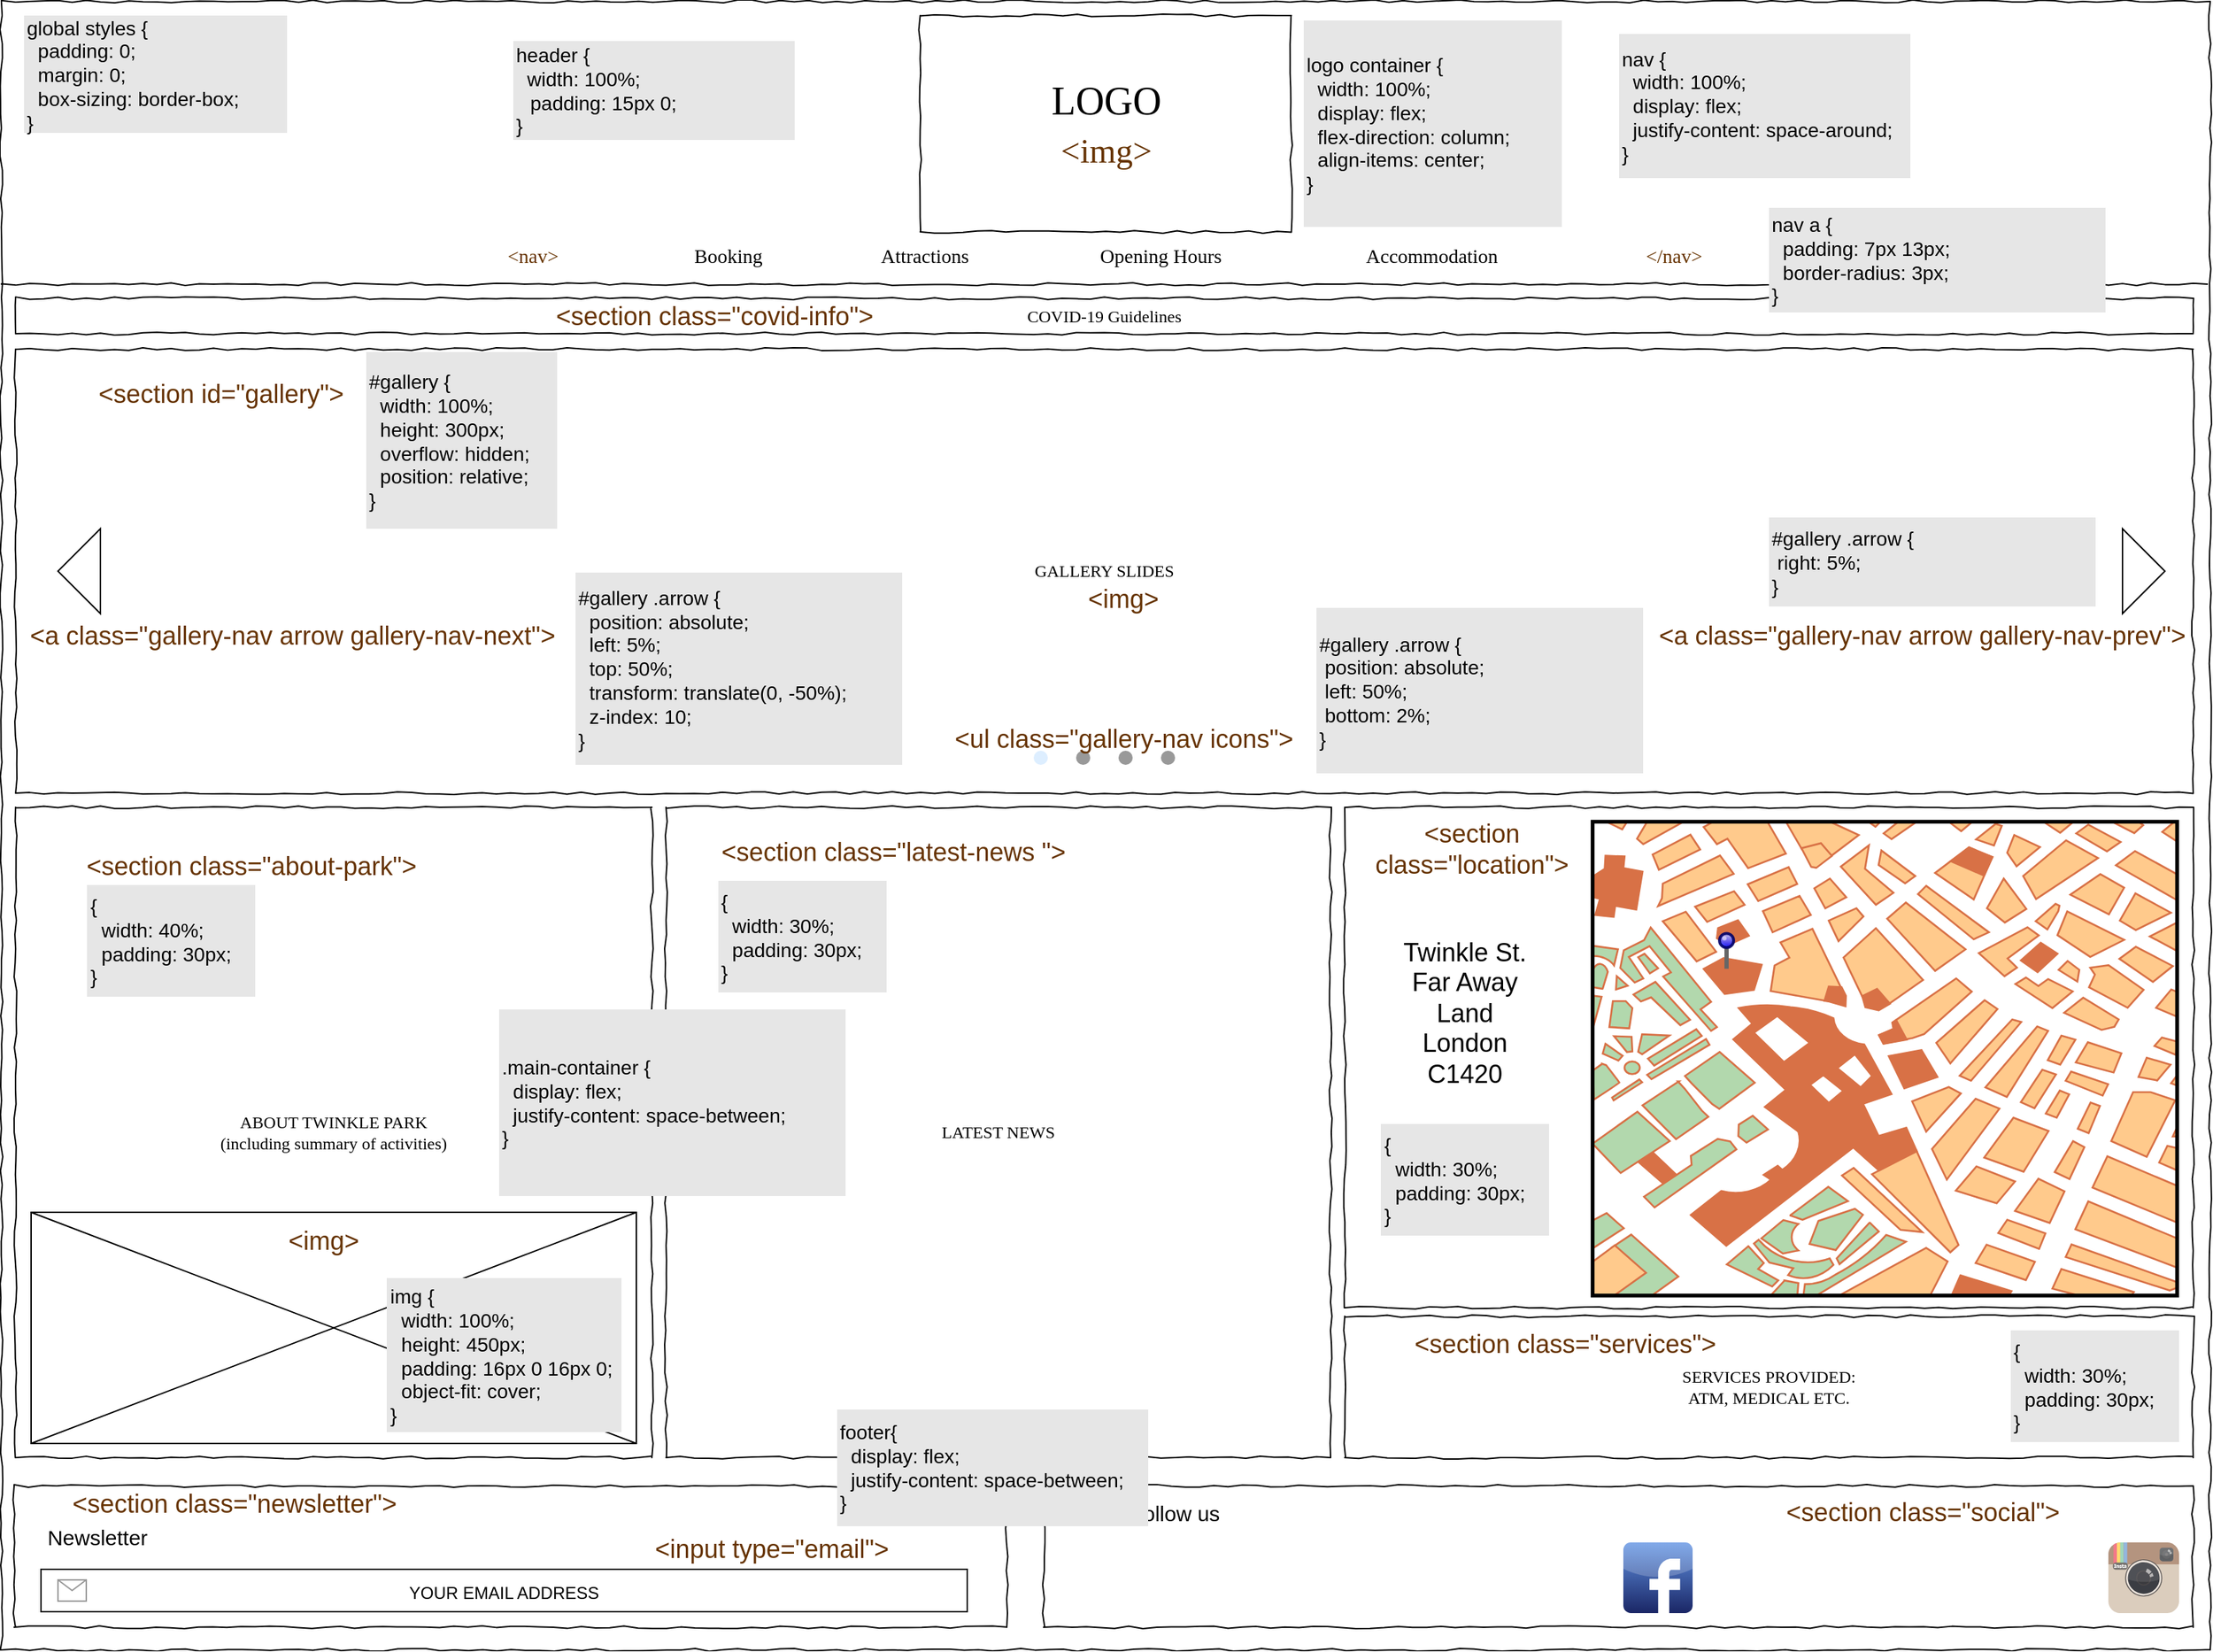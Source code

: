 <mxfile version="14.7.4" type="device" pages="3"><diagram name="Main Page" id="03018318-947c-dd8e-b7a3-06fadd420f32"><mxGraphModel dx="893" dy="500" grid="0" gridSize="10" guides="1" tooltips="1" connect="1" arrows="1" fold="1" page="1" pageScale="1" pageWidth="1600" pageHeight="1200" background="none" math="0" shadow="0"><root><mxCell id="0"/><mxCell id="1" parent="0"/><mxCell id="FfrhdKVusNMHnWnwwKvJ-34" value="" style="whiteSpace=wrap;html=1;rounded=0;shadow=0;labelBackgroundColor=none;strokeWidth=1;fillColor=none;fontFamily=Verdana;fontSize=12;align=center;comic=1;" parent="1" vertex="1"><mxGeometry x="29" y="1070" width="702" height="100" as="geometry"/></mxCell><mxCell id="XOV5kvdsHK5hz7i0sUFd-6" value="" style="group" vertex="1" connectable="0" parent="1"><mxGeometry x="41" y="876.5" width="428" height="163.5" as="geometry"/></mxCell><mxCell id="XOV5kvdsHK5hz7i0sUFd-2" value="" style="rounded=0;whiteSpace=wrap;html=1;" vertex="1" parent="XOV5kvdsHK5hz7i0sUFd-6"><mxGeometry width="428" height="163.5" as="geometry"/></mxCell><mxCell id="XOV5kvdsHK5hz7i0sUFd-3" value="" style="endArrow=none;html=1;exitX=0;exitY=1;exitDx=0;exitDy=0;entryX=1;entryY=0;entryDx=0;entryDy=0;" edge="1" parent="XOV5kvdsHK5hz7i0sUFd-6" source="XOV5kvdsHK5hz7i0sUFd-2" target="XOV5kvdsHK5hz7i0sUFd-2"><mxGeometry width="50" height="50" relative="1" as="geometry"><mxPoint x="755" y="-130.5" as="sourcePoint"/><mxPoint x="805" y="-180.5" as="targetPoint"/></mxGeometry></mxCell><mxCell id="XOV5kvdsHK5hz7i0sUFd-4" value="" style="endArrow=none;html=1;exitX=0;exitY=0;exitDx=0;exitDy=0;entryX=1;entryY=1;entryDx=0;entryDy=0;" edge="1" parent="XOV5kvdsHK5hz7i0sUFd-6" source="XOV5kvdsHK5hz7i0sUFd-2" target="XOV5kvdsHK5hz7i0sUFd-2"><mxGeometry width="50" height="50" relative="1" as="geometry"><mxPoint x="10" y="173.5" as="sourcePoint"/><mxPoint x="438.0" y="10.0" as="targetPoint"/></mxGeometry></mxCell><mxCell id="677b7b8949515195-1" value="" style="whiteSpace=wrap;html=1;rounded=0;shadow=0;labelBackgroundColor=none;strokeColor=#000000;strokeWidth=1;fillColor=none;fontFamily=Verdana;fontSize=12;fontColor=#000000;align=center;comic=1;" parent="1" vertex="1"><mxGeometry x="20" y="20" width="1562" height="1166" as="geometry"/></mxCell><mxCell id="FfrhdKVusNMHnWnwwKvJ-48" value="" style="whiteSpace=wrap;html=1;rounded=0;shadow=0;labelBackgroundColor=none;strokeWidth=1;fillColor=none;fontFamily=Verdana;fontSize=12;align=center;comic=1;" parent="1" vertex="1"><mxGeometry x="757" y="1070" width="813" height="100" as="geometry"/></mxCell><mxCell id="677b7b8949515195-2" value="&lt;div&gt;LOGO&lt;/div&gt;&lt;div&gt;&lt;font style=&quot;font-size: 24px&quot; color=&quot;#663300&quot;&gt;&amp;lt;img&amp;gt;&lt;/font&gt;&lt;/div&gt;" style="whiteSpace=wrap;html=1;rounded=0;shadow=0;labelBackgroundColor=none;strokeWidth=1;fontFamily=Verdana;fontSize=28;align=center;comic=1;" parent="1" vertex="1"><mxGeometry x="669.75" y="30" width="262.5" height="153" as="geometry"/></mxCell><mxCell id="677b7b8949515195-7" value="Accommodation" style="text;html=1;points=[];align=left;verticalAlign=top;spacingTop=-4;fontSize=14;fontFamily=Verdana" parent="1" vertex="1"><mxGeometry x="983" y="190" width="110" height="20" as="geometry"/></mxCell><mxCell id="677b7b8949515195-9" value="" style="line;strokeWidth=1;html=1;rounded=0;shadow=0;labelBackgroundColor=none;fillColor=none;fontFamily=Verdana;fontSize=14;fontColor=#000000;align=center;comic=1;" parent="1" vertex="1"><mxGeometry x="20" y="190" width="1560" height="60" as="geometry"/></mxCell><mxCell id="677b7b8949515195-10" value="COVID-19 Guidelines" style="whiteSpace=wrap;html=1;rounded=0;shadow=0;labelBackgroundColor=none;strokeWidth=1;fillColor=none;fontFamily=Verdana;fontSize=12;align=center;comic=1;" parent="1" vertex="1"><mxGeometry x="30" y="230" width="1540" height="25" as="geometry"/></mxCell><mxCell id="677b7b8949515195-25" value="LATEST NEWS" style="whiteSpace=wrap;html=1;rounded=0;shadow=0;labelBackgroundColor=none;strokeWidth=1;fillColor=none;fontFamily=Verdana;fontSize=12;align=center;comic=1;" parent="1" vertex="1"><mxGeometry x="490" y="590" width="470" height="460" as="geometry"/></mxCell><mxCell id="677b7b8949515195-26" value="ABOUT TWINKLE PARK&lt;br&gt;(including summary of activities)" style="whiteSpace=wrap;html=1;rounded=0;shadow=0;labelBackgroundColor=none;strokeWidth=1;fillColor=none;fontFamily=Verdana;fontSize=12;align=center;comic=1;" parent="1" vertex="1"><mxGeometry x="30" y="590" width="450" height="460" as="geometry"/></mxCell><mxCell id="FfrhdKVusNMHnWnwwKvJ-17" value="GALLERY SLIDES" style="whiteSpace=wrap;html=1;rounded=0;shadow=0;labelBackgroundColor=none;strokeColor=#000000;strokeWidth=1;fillColor=none;fontFamily=Verdana;fontSize=12;fontColor=#000000;align=center;comic=1;" parent="1" vertex="1"><mxGeometry x="30" y="266" width="1540" height="314" as="geometry"/></mxCell><mxCell id="FfrhdKVusNMHnWnwwKvJ-18" value="" style="verticalLabelPosition=bottom;shadow=0;dashed=0;align=center;html=1;verticalAlign=top;strokeWidth=1;shape=mxgraph.mockup.navigation.pageControl;fillColor=#999999;strokeColor=#ddeeff;" parent="1" vertex="1"><mxGeometry x="750" y="540" width="100" height="30" as="geometry"/></mxCell><mxCell id="FfrhdKVusNMHnWnwwKvJ-20" value="" style="triangle;whiteSpace=wrap;html=1;" parent="1" vertex="1"><mxGeometry x="1520" y="393" width="30" height="60" as="geometry"/></mxCell><mxCell id="FfrhdKVusNMHnWnwwKvJ-21" value="" style="triangle;whiteSpace=wrap;html=1;rotation=-180;" parent="1" vertex="1"><mxGeometry x="60" y="393" width="30" height="60" as="geometry"/></mxCell><mxCell id="FfrhdKVusNMHnWnwwKvJ-23" value="SERVICES PROVIDED:&lt;br&gt;ATM, MEDICAL ETC." style="whiteSpace=wrap;html=1;rounded=0;shadow=0;labelBackgroundColor=none;strokeWidth=1;fillColor=none;fontFamily=Verdana;fontSize=12;align=center;comic=1;" parent="1" vertex="1"><mxGeometry x="970" y="950" width="600" height="100" as="geometry"/></mxCell><mxCell id="FfrhdKVusNMHnWnwwKvJ-24" value="" style="whiteSpace=wrap;html=1;rounded=0;shadow=0;labelBackgroundColor=none;strokeWidth=1;fillColor=none;fontFamily=Verdana;fontSize=12;align=center;comic=1;" parent="1" vertex="1"><mxGeometry x="970" y="590" width="600" height="354" as="geometry"/></mxCell><mxCell id="FfrhdKVusNMHnWnwwKvJ-25" value="Opening Hours" style="text;html=1;points=[];align=left;verticalAlign=top;spacingTop=-4;fontSize=14;fontFamily=Verdana" parent="1" vertex="1"><mxGeometry x="795" y="190" width="110" height="20" as="geometry"/></mxCell><mxCell id="FfrhdKVusNMHnWnwwKvJ-35" value="" style="verticalLabelPosition=bottom;shadow=0;dashed=0;align=center;html=1;verticalAlign=top;strokeWidth=1;shape=mxgraph.mockup.misc.map;" parent="1" vertex="1"><mxGeometry x="1145" y="600" width="415" height="336.5" as="geometry"/></mxCell><mxCell id="FfrhdKVusNMHnWnwwKvJ-36" value="" style="shape=image;html=1;verticalAlign=top;verticalLabelPosition=bottom;labelBackgroundColor=#ffffff;imageAspect=0;aspect=fixed;image=https://cdn4.iconfinder.com/data/icons/socialcones/508/Twitter-128.png" parent="1" vertex="1"><mxGeometry x="807" y="1110" width="50" height="50" as="geometry"/></mxCell><mxCell id="FfrhdKVusNMHnWnwwKvJ-38" value="Newsletter" style="text;html=1;strokeColor=none;fillColor=none;align=center;verticalAlign=middle;whiteSpace=wrap;rounded=0;fontSize=15;" parent="1" vertex="1"><mxGeometry x="48" y="1093" width="80" height="25" as="geometry"/></mxCell><mxCell id="FfrhdKVusNMHnWnwwKvJ-40" value="Twinkle St.&lt;br style=&quot;font-size: 18px;&quot;&gt;Far Away Land&lt;br style=&quot;font-size: 18px;&quot;&gt;London C1420" style="text;html=1;strokeColor=none;fillColor=none;align=center;verticalAlign=middle;whiteSpace=wrap;rounded=0;fontSize=18;" parent="1" vertex="1"><mxGeometry x="1000" y="675.75" width="110" height="120" as="geometry"/></mxCell><mxCell id="FfrhdKVusNMHnWnwwKvJ-46" value="" style="verticalLabelPosition=top;shadow=0;dashed=0;align=center;html=1;verticalAlign=bottom;strokeWidth=1;shape=mxgraph.mockup.misc.pin;fillColor2=#ccccff;fillColor3=#0000ff;strokeColor=#000066;fontSize=18;" parent="1" vertex="1"><mxGeometry x="1235" y="679.25" width="10" height="25" as="geometry"/></mxCell><mxCell id="FfrhdKVusNMHnWnwwKvJ-49" value="Follow us" style="text;html=1;strokeColor=none;fillColor=none;align=center;verticalAlign=middle;whiteSpace=wrap;rounded=0;fontSize=15;" parent="1" vertex="1"><mxGeometry x="805" y="1076" width="90" height="25" as="geometry"/></mxCell><mxCell id="FfrhdKVusNMHnWnwwKvJ-54" value="" style="dashed=0;outlineConnect=0;html=1;align=center;labelPosition=center;verticalLabelPosition=bottom;verticalAlign=top;shape=mxgraph.webicons.facebook;fillColor=#6294E4;gradientColor=#1A2665;fontSize=18;" parent="1" vertex="1"><mxGeometry x="1167" y="1110" width="49" height="50" as="geometry"/></mxCell><mxCell id="FfrhdKVusNMHnWnwwKvJ-55" value="" style="dashed=0;outlineConnect=0;html=1;align=center;labelPosition=center;verticalLabelPosition=bottom;verticalAlign=top;shape=mxgraph.weblogos.instagram;fillColor=#6FC0E4;gradientColor=#1E305B;fontSize=18;" parent="1" vertex="1"><mxGeometry x="1510" y="1110" width="50" height="50" as="geometry"/></mxCell><mxCell id="FfrhdKVusNMHnWnwwKvJ-66" value="Booking" style="text;html=1;points=[];align=left;verticalAlign=top;spacingTop=-4;fontSize=14;fontFamily=Verdana" parent="1" vertex="1"><mxGeometry x="508" y="190" width="60" height="20" as="geometry"/></mxCell><mxCell id="FfrhdKVusNMHnWnwwKvJ-67" value="Attractions" style="text;html=1;points=[];align=left;verticalAlign=top;spacingTop=-4;fontSize=14;fontFamily=Verdana" parent="1" vertex="1"><mxGeometry x="640" y="190" width="80" height="20" as="geometry"/></mxCell><mxCell id="45JxrnyYj7q8bzTVvjdi-1" value="&lt;font color=&quot;#663300&quot;&gt;&amp;lt;nav&amp;gt;&lt;/font&gt;" style="text;html=1;points=[];align=left;verticalAlign=top;spacingTop=-4;fontSize=14;fontFamily=Verdana" parent="1" vertex="1"><mxGeometry x="376" y="190" width="60" height="20" as="geometry"/></mxCell><mxCell id="45JxrnyYj7q8bzTVvjdi-2" value="&lt;font color=&quot;#663300&quot;&gt;&amp;lt;/nav&amp;gt;&lt;/font&gt;" style="text;html=1;points=[];align=left;verticalAlign=top;spacingTop=-4;fontSize=14;fontFamily=Verdana" parent="1" vertex="1"><mxGeometry x="1181" y="190" width="60" height="20" as="geometry"/></mxCell><mxCell id="45JxrnyYj7q8bzTVvjdi-3" value="&lt;font style=&quot;font-size: 18px&quot; color=&quot;#663300&quot;&gt;&amp;lt;section class=&quot;covid-info&quot;&amp;gt;&lt;/font&gt;" style="text;html=1;strokeColor=none;fillColor=none;align=center;verticalAlign=middle;whiteSpace=wrap;rounded=0;" parent="1" vertex="1"><mxGeometry x="403" y="232.5" width="243" height="20" as="geometry"/></mxCell><mxCell id="45JxrnyYj7q8bzTVvjdi-4" value="&lt;font style=&quot;font-size: 18px&quot; color=&quot;#663300&quot;&gt;&amp;lt;section id=&quot;gallery&quot;&amp;gt;&lt;/font&gt;" style="text;html=1;strokeColor=none;fillColor=none;align=center;verticalAlign=middle;whiteSpace=wrap;rounded=0;" parent="1" vertex="1"><mxGeometry x="54" y="288" width="243" height="20" as="geometry"/></mxCell><mxCell id="45JxrnyYj7q8bzTVvjdi-5" value="&lt;font style=&quot;font-size: 18px&quot; color=&quot;#663300&quot;&gt;&amp;lt;img&amp;gt;&lt;/font&gt;" style="text;html=1;strokeColor=none;fillColor=none;align=center;verticalAlign=middle;whiteSpace=wrap;rounded=0;" parent="1" vertex="1"><mxGeometry x="692" y="433" width="243" height="20" as="geometry"/></mxCell><mxCell id="45JxrnyYj7q8bzTVvjdi-6" value="&lt;font style=&quot;font-size: 18px&quot; color=&quot;#663300&quot;&gt;&amp;lt;a class=&quot;gallery-nav arrow gallery-nav-next&quot;&amp;gt;&lt;/font&gt;" style="text;html=1;strokeColor=none;fillColor=none;align=center;verticalAlign=middle;whiteSpace=wrap;rounded=0;" parent="1" vertex="1"><mxGeometry x="22" y="459" width="408" height="20" as="geometry"/></mxCell><mxCell id="45JxrnyYj7q8bzTVvjdi-7" value="&lt;font style=&quot;font-size: 18px&quot; color=&quot;#663300&quot;&gt;&amp;lt;a class=&quot;gallery-nav arrow gallery-nav-prev&quot;&amp;gt;&lt;/font&gt;" style="text;html=1;strokeColor=none;fillColor=none;align=center;verticalAlign=middle;whiteSpace=wrap;rounded=0;" parent="1" vertex="1"><mxGeometry x="1174" y="459" width="409" height="20" as="geometry"/></mxCell><mxCell id="45JxrnyYj7q8bzTVvjdi-8" value="&lt;font style=&quot;font-size: 18px&quot; color=&quot;#663300&quot;&gt;&amp;lt;ul class=&quot;gallery-nav icons&quot;&amp;gt;&lt;/font&gt;" style="text;html=1;strokeColor=none;fillColor=none;align=center;verticalAlign=middle;whiteSpace=wrap;rounded=0;" parent="1" vertex="1"><mxGeometry x="667.5" y="532" width="292" height="20" as="geometry"/></mxCell><mxCell id="45JxrnyYj7q8bzTVvjdi-10" value="&lt;font style=&quot;font-size: 18px&quot; color=&quot;#663300&quot;&gt;&amp;lt;img&amp;gt;&lt;/font&gt;" style="text;html=1;strokeColor=none;fillColor=none;align=center;verticalAlign=middle;whiteSpace=wrap;rounded=0;" parent="1" vertex="1"><mxGeometry x="209" y="887" width="78" height="20" as="geometry"/></mxCell><mxCell id="45JxrnyYj7q8bzTVvjdi-11" value="&lt;font style=&quot;font-size: 18px&quot; color=&quot;#663300&quot;&gt;&amp;lt;section class=&quot;latest-news &quot;&amp;gt;&lt;/font&gt;" style="text;html=1;strokeColor=none;fillColor=none;align=center;verticalAlign=middle;whiteSpace=wrap;rounded=0;" parent="1" vertex="1"><mxGeometry x="505" y="612" width="292" height="20" as="geometry"/></mxCell><mxCell id="45JxrnyYj7q8bzTVvjdi-12" value="&lt;font style=&quot;font-size: 18px&quot; color=&quot;#663300&quot;&gt;&amp;lt;section class=&quot;location&quot;&amp;gt;&lt;/font&gt;" style="text;html=1;strokeColor=none;fillColor=none;align=center;verticalAlign=middle;whiteSpace=wrap;rounded=0;" parent="1" vertex="1"><mxGeometry x="975" y="595" width="170" height="50" as="geometry"/></mxCell><mxCell id="45JxrnyYj7q8bzTVvjdi-14" value="&lt;font style=&quot;font-size: 18px&quot; color=&quot;#663300&quot;&gt;&amp;lt;section class=&quot;services&quot;&amp;gt;&lt;/font&gt;" style="text;html=1;strokeColor=none;fillColor=none;align=center;verticalAlign=middle;whiteSpace=wrap;rounded=0;" parent="1" vertex="1"><mxGeometry x="980" y="960" width="292" height="20" as="geometry"/></mxCell><mxCell id="45JxrnyYj7q8bzTVvjdi-16" value="&lt;font style=&quot;font-size: 18px&quot; color=&quot;#663300&quot;&gt;&amp;lt;section class=&quot;newsletter&quot;&amp;gt;&lt;/font&gt;" style="text;html=1;strokeColor=none;fillColor=none;align=center;verticalAlign=middle;whiteSpace=wrap;rounded=0;" parent="1" vertex="1"><mxGeometry x="39" y="1073" width="292" height="20" as="geometry"/></mxCell><mxCell id="45JxrnyYj7q8bzTVvjdi-17" value="&lt;font style=&quot;font-size: 18px&quot; color=&quot;#663300&quot;&gt;&amp;lt;input type=&quot;email&quot;&amp;gt;&lt;/font&gt;" style="text;html=1;strokeColor=none;fillColor=none;align=center;verticalAlign=middle;whiteSpace=wrap;rounded=0;" parent="1" vertex="1"><mxGeometry x="419" y="1105" width="292" height="20" as="geometry"/></mxCell><mxCell id="45JxrnyYj7q8bzTVvjdi-18" value="&lt;font style=&quot;font-size: 18px&quot; color=&quot;#663300&quot;&gt;&amp;lt;section class=&quot;social&quot;&amp;gt;&lt;/font&gt;" style="text;html=1;strokeColor=none;fillColor=none;align=center;verticalAlign=middle;whiteSpace=wrap;rounded=0;" parent="1" vertex="1"><mxGeometry x="1273.5" y="1078.5" width="210" height="20" as="geometry"/></mxCell><mxCell id="XOV5kvdsHK5hz7i0sUFd-5" value="&lt;font style=&quot;font-size: 18px&quot; color=&quot;#663300&quot;&gt;&amp;lt;section class=&quot;about-park&quot;&amp;gt;&lt;/font&gt;" style="text;html=1;strokeColor=none;fillColor=none;align=center;verticalAlign=middle;whiteSpace=wrap;rounded=0;" vertex="1" parent="1"><mxGeometry x="51" y="622" width="292" height="20" as="geometry"/></mxCell><mxCell id="XOV5kvdsHK5hz7i0sUFd-7" value="&lt;div align=&quot;left&quot;&gt;&lt;font style=&quot;font-size: 14px&quot;&gt;{&lt;/font&gt;&lt;/div&gt;&lt;div align=&quot;left&quot;&gt;&lt;font style=&quot;font-size: 14px&quot;&gt;&amp;nbsp; width: 40%;&lt;/font&gt;&lt;/div&gt;&lt;div align=&quot;left&quot;&gt;&lt;font style=&quot;font-size: 14px&quot;&gt;&amp;nbsp; padding: 30px;&lt;br&gt;&lt;/font&gt;&lt;/div&gt;&lt;div align=&quot;left&quot;&gt;&lt;font style=&quot;font-size: 14px&quot;&gt;}&lt;/font&gt;&lt;/div&gt;" style="text;html=1;strokeColor=none;fillColor=#E6E6E6;align=left;verticalAlign=middle;whiteSpace=wrap;rounded=0;" vertex="1" parent="1"><mxGeometry x="80.5" y="645" width="119" height="79" as="geometry"/></mxCell><mxCell id="XOV5kvdsHK5hz7i0sUFd-11" value="&lt;div align=&quot;left&quot;&gt;&lt;font style=&quot;font-size: 14px&quot;&gt;global styles {&lt;/font&gt;&lt;/div&gt;&lt;div align=&quot;left&quot;&gt;&lt;font style=&quot;font-size: 14px&quot;&gt;&amp;nbsp; padding: 0;&lt;br&gt;&amp;nbsp; margin: 0;&lt;br&gt;&amp;nbsp; box-sizing: border-box;&lt;/font&gt;&lt;/div&gt;&lt;div align=&quot;left&quot;&gt;&lt;font style=&quot;font-size: 14px&quot;&gt;}&lt;/font&gt;&lt;/div&gt;" style="text;html=1;strokeColor=none;fillColor=#E6E6E6;align=left;verticalAlign=middle;whiteSpace=wrap;rounded=0;" vertex="1" parent="1"><mxGeometry x="36" y="30" width="186" height="83" as="geometry"/></mxCell><mxCell id="XOV5kvdsHK5hz7i0sUFd-12" value="&lt;div align=&quot;left&quot;&gt;&lt;font style=&quot;font-size: 14px&quot;&gt;header {&lt;/font&gt;&lt;/div&gt;&lt;div align=&quot;left&quot;&gt;&lt;font style=&quot;font-size: 14px&quot;&gt;&amp;nbsp; width: 100%;&lt;/font&gt;&lt;/div&gt;&lt;div align=&quot;left&quot;&gt;&amp;nbsp;&amp;nbsp; &lt;font style=&quot;font-size: 14px&quot;&gt;padding: 15px 0;&lt;/font&gt;&lt;br&gt;&lt;font style=&quot;font-size: 14px&quot;&gt;&lt;/font&gt;&lt;font style=&quot;font-size: 14px&quot;&gt;&lt;/font&gt;&lt;/div&gt;&lt;div align=&quot;left&quot;&gt;&lt;font style=&quot;font-size: 14px&quot;&gt;}&lt;/font&gt;&lt;/div&gt;" style="text;html=1;strokeColor=none;fillColor=#E6E6E6;align=left;verticalAlign=middle;whiteSpace=wrap;rounded=0;" vertex="1" parent="1"><mxGeometry x="382" y="48" width="199" height="70" as="geometry"/></mxCell><mxCell id="XOV5kvdsHK5hz7i0sUFd-13" value="&lt;div align=&quot;left&quot;&gt;&lt;font style=&quot;font-size: 14px&quot;&gt;logo container {&lt;/font&gt;&lt;/div&gt;&lt;div align=&quot;left&quot;&gt;&lt;font style=&quot;font-size: 14px&quot;&gt;&amp;nbsp; width: 100%;&lt;br&gt;&amp;nbsp; display: flex;&lt;br&gt;&amp;nbsp; flex-direction: column;&lt;br&gt;&amp;nbsp; align-items: center;&lt;/font&gt;&lt;/div&gt;&lt;div align=&quot;left&quot;&gt;&lt;font style=&quot;font-size: 14px&quot;&gt;}&lt;/font&gt;&lt;/div&gt;" style="text;html=1;strokeColor=none;fillColor=#E6E6E6;align=left;verticalAlign=middle;whiteSpace=wrap;rounded=0;" vertex="1" parent="1"><mxGeometry x="941" y="33.5" width="182.5" height="146" as="geometry"/></mxCell><mxCell id="XOV5kvdsHK5hz7i0sUFd-14" value="&lt;div align=&quot;left&quot;&gt;&lt;font style=&quot;font-size: 14px&quot;&gt;nav {&lt;/font&gt;&lt;/div&gt;&lt;div align=&quot;left&quot;&gt;&lt;font style=&quot;font-size: 14px&quot;&gt;&amp;nbsp; width: 100%;&lt;/font&gt;&lt;/div&gt;&lt;div align=&quot;left&quot;&gt;&lt;font style=&quot;font-size: 14px&quot;&gt;&amp;nbsp; display: flex;&lt;br&gt;&amp;nbsp; justify-content: space-around;&lt;br&gt;&lt;/font&gt;&lt;/div&gt;&lt;div align=&quot;left&quot;&gt;&lt;font style=&quot;font-size: 14px&quot;&gt;}&lt;/font&gt;&lt;/div&gt;" style="text;html=1;strokeColor=none;fillColor=#E6E6E6;align=left;verticalAlign=middle;whiteSpace=wrap;rounded=0;" vertex="1" parent="1"><mxGeometry x="1164" y="43" width="206" height="102" as="geometry"/></mxCell><mxCell id="XOV5kvdsHK5hz7i0sUFd-16" value="&lt;div align=&quot;left&quot;&gt;&lt;font style=&quot;font-size: 14px&quot;&gt;#gallery {&lt;/font&gt;&lt;/div&gt;&lt;div align=&quot;left&quot;&gt;&lt;font style=&quot;font-size: 14px&quot;&gt;&amp;nbsp; width: 100%;&lt;br&gt;&amp;nbsp; height: 300px;&lt;br&gt;&amp;nbsp; overflow: hidden;&lt;br&gt;&amp;nbsp; position: relative;&lt;br&gt;&lt;/font&gt;&lt;/div&gt;&lt;div align=&quot;left&quot;&gt;&lt;font style=&quot;font-size: 14px&quot;&gt;}&lt;/font&gt;&lt;/div&gt;" style="text;html=1;strokeColor=none;fillColor=#E6E6E6;align=left;verticalAlign=middle;whiteSpace=wrap;rounded=0;" vertex="1" parent="1"><mxGeometry x="278" y="268" width="135" height="125" as="geometry"/></mxCell><mxCell id="FfrhdKVusNMHnWnwwKvJ-47" value="&lt;font style=&quot;font-size: 12px&quot;&gt;YOUR EMAIL ADDRESS&lt;/font&gt;" style="rounded=0;whiteSpace=wrap;html=1;fontSize=18;" parent="1" vertex="1"><mxGeometry x="48" y="1129" width="655" height="30" as="geometry"/></mxCell><mxCell id="FfrhdKVusNMHnWnwwKvJ-27" value="" style="verticalLabelPosition=bottom;shadow=0;dashed=0;align=center;html=1;verticalAlign=top;strokeWidth=1;shape=mxgraph.mockup.misc.mail2;strokeColor=#999999;" parent="1" vertex="1"><mxGeometry x="60" y="1136.5" width="20" height="15" as="geometry"/></mxCell><mxCell id="XOV5kvdsHK5hz7i0sUFd-21" value="&lt;div align=&quot;left&quot;&gt;&lt;font style=&quot;font-size: 14px&quot;&gt;footer{&lt;/font&gt;&lt;/div&gt;&lt;div align=&quot;left&quot;&gt;&lt;font style=&quot;font-size: 14px&quot;&gt;&amp;nbsp; &lt;/font&gt;&lt;font style=&quot;font-size: 14px&quot;&gt;display: flex;&lt;br&gt;&amp;nbsp; justify-content: space-between;&lt;/font&gt;&lt;/div&gt;&lt;div align=&quot;left&quot;&gt;&lt;font style=&quot;font-size: 14px&quot;&gt;}&lt;/font&gt;&lt;/div&gt;" style="text;html=1;strokeColor=none;fillColor=#E6E6E6;align=left;verticalAlign=middle;whiteSpace=wrap;rounded=0;" vertex="1" parent="1"><mxGeometry x="611" y="1016" width="220" height="82.5" as="geometry"/></mxCell><mxCell id="PZL1WeWZXi21jFxkKfyN-2" value="&lt;div align=&quot;left&quot;&gt;&lt;font style=&quot;font-size: 14px&quot;&gt;nav a {&lt;/font&gt;&lt;/div&gt;&lt;div align=&quot;left&quot;&gt;&lt;font style=&quot;font-size: 14px&quot;&gt;&amp;nbsp; padding: 7px 13px;&lt;br&gt;&amp;nbsp; border-radius: 3px;&lt;br&gt;&lt;/font&gt;&lt;/div&gt;&lt;div align=&quot;left&quot;&gt;&lt;font style=&quot;font-size: 14px&quot;&gt;}&lt;/font&gt;&lt;/div&gt;" style="text;html=1;strokeColor=none;fillColor=#E6E6E6;align=left;verticalAlign=middle;whiteSpace=wrap;rounded=0;" vertex="1" parent="1"><mxGeometry x="1270" y="166" width="238" height="74" as="geometry"/></mxCell><mxCell id="PZL1WeWZXi21jFxkKfyN-3" value="&lt;div align=&quot;left&quot;&gt;&lt;font style=&quot;font-size: 14px&quot;&gt;#gallery .arrow {&lt;/font&gt;&lt;/div&gt;&lt;div align=&quot;left&quot;&gt;&lt;font style=&quot;font-size: 14px&quot;&gt;&amp;nbsp; position: absolute;&lt;/font&gt;&lt;/div&gt;&lt;div align=&quot;left&quot;&gt;&lt;font style=&quot;font-size: 14px&quot;&gt;&amp;nbsp; left: 5%;&lt;/font&gt;&lt;/div&gt;&lt;div align=&quot;left&quot;&gt;&lt;font style=&quot;font-size: 14px&quot;&gt;&amp;nbsp; top: 50%;&lt;br&gt;&amp;nbsp; transform: translate(0, -50%);&lt;br&gt;&amp;nbsp; z-index: 10;&lt;br&gt;&lt;/font&gt;&lt;/div&gt;&lt;div align=&quot;left&quot;&gt;&lt;font style=&quot;font-size: 14px&quot;&gt;}&lt;/font&gt;&lt;/div&gt;" style="text;html=1;strokeColor=none;fillColor=#E6E6E6;align=left;verticalAlign=middle;whiteSpace=wrap;rounded=0;" vertex="1" parent="1"><mxGeometry x="426" y="424" width="231" height="136" as="geometry"/></mxCell><mxCell id="PZL1WeWZXi21jFxkKfyN-5" value="&lt;div align=&quot;left&quot;&gt;&lt;font style=&quot;font-size: 14px&quot;&gt;#gallery .arrow {&lt;/font&gt;&lt;/div&gt;&lt;div align=&quot;left&quot;&gt;&lt;font style=&quot;font-size: 14px&quot;&gt;&amp;nbsp;right: 5%;&lt;/font&gt;&lt;/div&gt;&lt;div align=&quot;left&quot;&gt;&lt;font style=&quot;font-size: 14px&quot;&gt;}&lt;/font&gt;&lt;/div&gt;" style="text;html=1;strokeColor=none;fillColor=#E6E6E6;align=left;verticalAlign=middle;whiteSpace=wrap;rounded=0;" vertex="1" parent="1"><mxGeometry x="1270" y="385" width="231" height="63" as="geometry"/></mxCell><mxCell id="PZL1WeWZXi21jFxkKfyN-6" value="&lt;div align=&quot;left&quot;&gt;&lt;font style=&quot;font-size: 14px&quot;&gt;#gallery .arrow {&lt;/font&gt;&lt;/div&gt;&lt;div align=&quot;left&quot;&gt;&lt;font style=&quot;font-size: 14px&quot;&gt;&amp;nbsp;position: absolute;&lt;/font&gt;&lt;/div&gt;&lt;div align=&quot;left&quot;&gt;&lt;font style=&quot;font-size: 14px&quot;&gt;&amp;nbsp;left: 50%;&lt;br&gt;&amp;nbsp;bottom: 2%;&lt;br&gt;&lt;/font&gt;&lt;/div&gt;&lt;div align=&quot;left&quot;&gt;&lt;font style=&quot;font-size: 14px&quot;&gt;}&lt;/font&gt;&lt;/div&gt;" style="text;html=1;strokeColor=none;fillColor=#E6E6E6;align=left;verticalAlign=middle;whiteSpace=wrap;rounded=0;" vertex="1" parent="1"><mxGeometry x="950" y="449" width="231" height="117" as="geometry"/></mxCell><mxCell id="PZL1WeWZXi21jFxkKfyN-7" value="&lt;div align=&quot;left&quot;&gt;&lt;font style=&quot;font-size: 14px&quot;&gt;{&lt;/font&gt;&lt;/div&gt;&lt;div align=&quot;left&quot;&gt;&lt;font style=&quot;font-size: 14px&quot;&gt;&amp;nbsp; width: 30%;&lt;/font&gt;&lt;/div&gt;&lt;div align=&quot;left&quot;&gt;&lt;font style=&quot;font-size: 14px&quot;&gt;&amp;nbsp; padding: 30px;&lt;br&gt;&lt;/font&gt;&lt;/div&gt;&lt;div align=&quot;left&quot;&gt;&lt;font style=&quot;font-size: 14px&quot;&gt;}&lt;/font&gt;&lt;/div&gt;" style="text;html=1;strokeColor=none;fillColor=#E6E6E6;align=left;verticalAlign=middle;whiteSpace=wrap;rounded=0;" vertex="1" parent="1"><mxGeometry x="527" y="642" width="119" height="79" as="geometry"/></mxCell><mxCell id="PZL1WeWZXi21jFxkKfyN-8" value="&lt;div align=&quot;left&quot;&gt;&lt;font style=&quot;font-size: 14px&quot;&gt;{&lt;/font&gt;&lt;/div&gt;&lt;div align=&quot;left&quot;&gt;&lt;font style=&quot;font-size: 14px&quot;&gt;&amp;nbsp; width: 30%;&lt;/font&gt;&lt;/div&gt;&lt;div align=&quot;left&quot;&gt;&lt;font style=&quot;font-size: 14px&quot;&gt;&amp;nbsp; padding: 30px;&lt;br&gt;&lt;/font&gt;&lt;/div&gt;&lt;div align=&quot;left&quot;&gt;&lt;font style=&quot;font-size: 14px&quot;&gt;}&lt;/font&gt;&lt;/div&gt;" style="text;html=1;strokeColor=none;fillColor=#E6E6E6;align=left;verticalAlign=middle;whiteSpace=wrap;rounded=0;" vertex="1" parent="1"><mxGeometry x="995.5" y="814" width="119" height="79" as="geometry"/></mxCell><mxCell id="PZL1WeWZXi21jFxkKfyN-9" value="&lt;div align=&quot;left&quot;&gt;&lt;font style=&quot;font-size: 14px&quot;&gt;{&lt;/font&gt;&lt;/div&gt;&lt;div align=&quot;left&quot;&gt;&lt;font style=&quot;font-size: 14px&quot;&gt;&amp;nbsp; width: 30%;&lt;/font&gt;&lt;/div&gt;&lt;div align=&quot;left&quot;&gt;&lt;font style=&quot;font-size: 14px&quot;&gt;&amp;nbsp; padding: 30px;&lt;br&gt;&lt;/font&gt;&lt;/div&gt;&lt;div align=&quot;left&quot;&gt;&lt;font style=&quot;font-size: 14px&quot;&gt;}&lt;/font&gt;&lt;/div&gt;" style="text;html=1;strokeColor=none;fillColor=#E6E6E6;align=left;verticalAlign=middle;whiteSpace=wrap;rounded=0;" vertex="1" parent="1"><mxGeometry x="1441" y="960" width="119" height="79" as="geometry"/></mxCell><mxCell id="PZL1WeWZXi21jFxkKfyN-10" value="&lt;div align=&quot;left&quot;&gt;&lt;font style=&quot;font-size: 14px&quot;&gt;.main-container {&lt;/font&gt;&lt;/div&gt;&lt;div align=&quot;left&quot;&gt;&lt;font style=&quot;font-size: 14px&quot;&gt;&amp;nbsp; display: flex;&lt;br&gt;&amp;nbsp; justify-content: space-between;&lt;/font&gt;&lt;/div&gt;&lt;div align=&quot;left&quot;&gt;&lt;font style=&quot;font-size: 14px&quot;&gt;}&lt;/font&gt;&lt;/div&gt;" style="text;html=1;strokeColor=none;fillColor=#E6E6E6;align=left;verticalAlign=middle;whiteSpace=wrap;rounded=0;" vertex="1" parent="1"><mxGeometry x="372" y="733" width="245" height="132" as="geometry"/></mxCell><mxCell id="PZL1WeWZXi21jFxkKfyN-11" value="&lt;div align=&quot;left&quot;&gt;&lt;font style=&quot;font-size: 14px&quot;&gt;img {&lt;/font&gt;&lt;/div&gt;&lt;div align=&quot;left&quot;&gt;&lt;font style=&quot;font-size: 14px&quot;&gt;&amp;nbsp; width: 100%;&lt;br&gt;&amp;nbsp; height: 450px;&lt;br&gt;&amp;nbsp; padding: 16px 0 16px 0;&lt;br&gt;&amp;nbsp; object-fit: cover;&lt;/font&gt;&lt;/div&gt;&lt;div align=&quot;left&quot;&gt;&lt;font style=&quot;font-size: 14px&quot;&gt;}&lt;/font&gt;&lt;/div&gt;" style="text;html=1;strokeColor=none;fillColor=#E6E6E6;align=left;verticalAlign=middle;whiteSpace=wrap;rounded=0;" vertex="1" parent="1"><mxGeometry x="292.5" y="923" width="166" height="109" as="geometry"/></mxCell></root></mxGraphModel></diagram><diagram name="Attractions" id="zZ7FXAG64mNLD2XvD51z"><mxGraphModel dx="1072" dy="600" grid="0" gridSize="10" guides="1" tooltips="1" connect="1" arrows="1" fold="1" page="1" pageScale="1" pageWidth="1600" pageHeight="1200" background="none" math="0" shadow="0"><root><mxCell id="mvFUCAEkhFqUSnfQZUGN-0"/><mxCell id="mvFUCAEkhFqUSnfQZUGN-1" parent="mvFUCAEkhFqUSnfQZUGN-0"/><mxCell id="mvFUCAEkhFqUSnfQZUGN-2" value="" style="whiteSpace=wrap;html=1;rounded=0;shadow=0;labelBackgroundColor=none;strokeColor=#000000;strokeWidth=1;fillColor=none;fontFamily=Verdana;fontSize=12;fontColor=#000000;align=center;comic=1;" parent="mvFUCAEkhFqUSnfQZUGN-1" vertex="1"><mxGeometry x="20" y="20" width="1562" height="1166" as="geometry"/></mxCell><mxCell id="mvFUCAEkhFqUSnfQZUGN-7" value="" style="line;strokeWidth=1;html=1;rounded=0;shadow=0;labelBackgroundColor=none;fillColor=none;fontFamily=Verdana;fontSize=14;fontColor=#000000;align=center;comic=1;" parent="mvFUCAEkhFqUSnfQZUGN-1" vertex="1"><mxGeometry x="20" y="190" width="1560" height="60" as="geometry"/></mxCell><mxCell id="2PlGJm9L0clx5aRdvctx-7" value="ATTRACTION" style="whiteSpace=wrap;html=1;rounded=0;shadow=0;labelBackgroundColor=none;strokeColor=#000000;strokeWidth=1;fillColor=none;fontFamily=Verdana;fontSize=12;fontColor=#000000;align=center;comic=1;" parent="mvFUCAEkhFqUSnfQZUGN-1" vertex="1"><mxGeometry x="30" y="660" width="370" height="400" as="geometry"/></mxCell><mxCell id="2PlGJm9L0clx5aRdvctx-9" value="&#xA;&#xA;&lt;span style=&quot;color: rgb(0, 0, 0); font-family: verdana; font-size: 12px; font-style: normal; font-weight: 400; letter-spacing: normal; text-align: center; text-indent: 0px; text-transform: none; word-spacing: 0px; background-color: rgb(248, 249, 250); display: inline; float: none;&quot;&gt;ATTRACTION&lt;/span&gt;&#xA;&#xA;" style="whiteSpace=wrap;html=1;rounded=0;shadow=0;labelBackgroundColor=none;strokeColor=#000000;strokeWidth=1;fillColor=none;fontFamily=Verdana;fontSize=12;fontColor=#000000;align=center;comic=1;" parent="mvFUCAEkhFqUSnfQZUGN-1" vertex="1"><mxGeometry x="420" y="660" width="370" height="400" as="geometry"/></mxCell><mxCell id="2PlGJm9L0clx5aRdvctx-10" value="&#xA;&#xA;&lt;span style=&quot;color: rgb(0, 0, 0); font-family: verdana; font-size: 12px; font-style: normal; font-weight: 400; letter-spacing: normal; text-align: center; text-indent: 0px; text-transform: none; word-spacing: 0px; background-color: rgb(248, 249, 250); display: inline; float: none;&quot;&gt;ATTRACTION&lt;/span&gt;&#xA;&#xA;" style="whiteSpace=wrap;html=1;rounded=0;shadow=0;labelBackgroundColor=none;strokeColor=#000000;strokeWidth=1;fillColor=none;fontFamily=Verdana;fontSize=12;fontColor=#000000;align=center;comic=1;" parent="mvFUCAEkhFqUSnfQZUGN-1" vertex="1"><mxGeometry x="810" y="240" width="370" height="400" as="geometry"/></mxCell><mxCell id="2PlGJm9L0clx5aRdvctx-11" value="&#xA;&#xA;&lt;span style=&quot;color: rgb(0, 0, 0); font-family: verdana; font-size: 12px; font-style: normal; font-weight: 400; letter-spacing: normal; text-align: center; text-indent: 0px; text-transform: none; word-spacing: 0px; background-color: rgb(248, 249, 250); display: inline; float: none;&quot;&gt;ATTRACTION&lt;/span&gt;&#xA;&#xA;" style="whiteSpace=wrap;html=1;rounded=0;shadow=0;labelBackgroundColor=none;strokeColor=#000000;strokeWidth=1;fillColor=none;fontFamily=Verdana;fontSize=12;fontColor=#000000;align=center;comic=1;" parent="mvFUCAEkhFqUSnfQZUGN-1" vertex="1"><mxGeometry x="810" y="660" width="370" height="400" as="geometry"/></mxCell><mxCell id="2PlGJm9L0clx5aRdvctx-12" value="&#xA;&#xA;&lt;span style=&quot;color: rgb(0, 0, 0); font-family: verdana; font-size: 12px; font-style: normal; font-weight: 400; letter-spacing: normal; text-align: center; text-indent: 0px; text-transform: none; word-spacing: 0px; background-color: rgb(248, 249, 250); display: inline; float: none;&quot;&gt;ATTRACTION&lt;/span&gt;&#xA;&#xA;" style="whiteSpace=wrap;html=1;rounded=0;shadow=0;labelBackgroundColor=none;strokeColor=#000000;strokeWidth=1;fillColor=none;fontFamily=Verdana;fontSize=12;fontColor=#000000;align=center;comic=1;" parent="mvFUCAEkhFqUSnfQZUGN-1" vertex="1"><mxGeometry x="1200" y="240" width="370" height="400" as="geometry"/></mxCell><mxCell id="2PlGJm9L0clx5aRdvctx-13" value="&#xA;&#xA;&lt;span style=&quot;color: rgb(0, 0, 0); font-family: verdana; font-size: 12px; font-style: normal; font-weight: 400; letter-spacing: normal; text-align: center; text-indent: 0px; text-transform: none; word-spacing: 0px; background-color: rgb(248, 249, 250); display: inline; float: none;&quot;&gt;ATTRACTION&lt;/span&gt;&#xA;&#xA;" style="whiteSpace=wrap;html=1;rounded=0;shadow=0;labelBackgroundColor=none;strokeColor=#000000;strokeWidth=1;fillColor=none;fontFamily=Verdana;fontSize=12;fontColor=#000000;align=center;comic=1;" parent="mvFUCAEkhFqUSnfQZUGN-1" vertex="1"><mxGeometry x="1200" y="660" width="370" height="400" as="geometry"/></mxCell><mxCell id="1aLXg4PqI-AV2JAtGENj-13" value="&#xA;&#xA;&lt;span style=&quot;color: rgb(0, 0, 0); font-family: verdana; font-size: 12px; font-style: normal; font-weight: 400; letter-spacing: normal; text-align: center; text-indent: 0px; text-transform: none; word-spacing: 0px; background-color: rgb(248, 249, 250); display: inline; float: none;&quot;&gt;ATTRACTION&lt;/span&gt;&#xA;&#xA;" style="whiteSpace=wrap;html=1;rounded=0;shadow=0;labelBackgroundColor=none;strokeColor=#000000;strokeWidth=1;fillColor=none;fontFamily=Verdana;fontSize=12;fontColor=#000000;align=center;comic=1;" vertex="1" parent="mvFUCAEkhFqUSnfQZUGN-1"><mxGeometry x="30" y="240" width="370" height="400" as="geometry"/></mxCell><mxCell id="1aLXg4PqI-AV2JAtGENj-14" value="&#xA;&#xA;&lt;span style=&quot;color: rgb(0, 0, 0); font-family: verdana; font-size: 12px; font-style: normal; font-weight: 400; letter-spacing: normal; text-align: center; text-indent: 0px; text-transform: none; word-spacing: 0px; background-color: rgb(248, 249, 250); display: inline; float: none;&quot;&gt;ATTRACTION&lt;/span&gt;&#xA;&#xA;" style="whiteSpace=wrap;html=1;rounded=0;shadow=0;labelBackgroundColor=none;strokeColor=#000000;strokeWidth=1;fillColor=none;fontFamily=Verdana;fontSize=12;fontColor=#000000;align=center;comic=1;" vertex="1" parent="mvFUCAEkhFqUSnfQZUGN-1"><mxGeometry x="420" y="240" width="370" height="400" as="geometry"/></mxCell><mxCell id="1aLXg4PqI-AV2JAtGENj-15" value="&lt;font style=&quot;font-size: 14px&quot;&gt;.attraction {&lt;/font&gt;&lt;div align=&quot;left&quot;&gt;&lt;font style=&quot;font-size: 14px&quot;&gt;&amp;nbsp; margin: 16px;&lt;br&gt;&amp;nbsp; display: grid;&lt;/font&gt;&lt;font style=&quot;font-size: 14px&quot;&gt;&lt;font style=&quot;font-size: 14px&quot;&gt;&lt;/font&gt;&lt;/font&gt;&lt;/div&gt;&lt;div align=&quot;left&quot;&gt;&lt;font style=&quot;font-size: 14px&quot;&gt;}&lt;/font&gt;&lt;/div&gt;" style="text;html=1;strokeColor=none;fillColor=#E6E6E6;align=left;verticalAlign=middle;whiteSpace=wrap;rounded=0;" vertex="1" parent="mvFUCAEkhFqUSnfQZUGN-1"><mxGeometry x="727.75" y="266" width="144.5" height="85" as="geometry"/></mxCell><mxCell id="Quzgi9IKcpfXUZo6kUpl-0" value="&lt;div&gt;LOGO&lt;/div&gt;&lt;div&gt;&lt;font style=&quot;font-size: 24px&quot; color=&quot;#663300&quot;&gt;&amp;lt;img&amp;gt;&lt;/font&gt;&lt;/div&gt;" style="whiteSpace=wrap;html=1;rounded=0;shadow=0;labelBackgroundColor=none;strokeWidth=1;fontFamily=Verdana;fontSize=28;align=center;comic=1;" vertex="1" parent="mvFUCAEkhFqUSnfQZUGN-1"><mxGeometry x="669.75" y="30" width="262.5" height="153" as="geometry"/></mxCell><mxCell id="Quzgi9IKcpfXUZo6kUpl-1" value="Accommodation" style="text;html=1;points=[];align=left;verticalAlign=top;spacingTop=-4;fontSize=14;fontFamily=Verdana" vertex="1" parent="mvFUCAEkhFqUSnfQZUGN-1"><mxGeometry x="983" y="190" width="110" height="20" as="geometry"/></mxCell><mxCell id="Quzgi9IKcpfXUZo6kUpl-2" value="Opening Hours" style="text;html=1;points=[];align=left;verticalAlign=top;spacingTop=-4;fontSize=14;fontFamily=Verdana" vertex="1" parent="mvFUCAEkhFqUSnfQZUGN-1"><mxGeometry x="795" y="190" width="110" height="20" as="geometry"/></mxCell><mxCell id="Quzgi9IKcpfXUZo6kUpl-3" value="Booking" style="text;html=1;points=[];align=left;verticalAlign=top;spacingTop=-4;fontSize=14;fontFamily=Verdana" vertex="1" parent="mvFUCAEkhFqUSnfQZUGN-1"><mxGeometry x="508" y="190" width="60" height="20" as="geometry"/></mxCell><mxCell id="Quzgi9IKcpfXUZo6kUpl-4" value="Attractions" style="text;html=1;points=[];align=left;verticalAlign=top;spacingTop=-4;fontSize=14;fontFamily=Verdana" vertex="1" parent="mvFUCAEkhFqUSnfQZUGN-1"><mxGeometry x="640" y="190" width="80" height="20" as="geometry"/></mxCell><mxCell id="Quzgi9IKcpfXUZo6kUpl-5" value="&lt;font color=&quot;#663300&quot;&gt;&amp;lt;nav&amp;gt;&lt;/font&gt;" style="text;html=1;points=[];align=left;verticalAlign=top;spacingTop=-4;fontSize=14;fontFamily=Verdana" vertex="1" parent="mvFUCAEkhFqUSnfQZUGN-1"><mxGeometry x="376" y="190" width="60" height="20" as="geometry"/></mxCell><mxCell id="Quzgi9IKcpfXUZo6kUpl-6" value="&lt;font color=&quot;#663300&quot;&gt;&amp;lt;/nav&amp;gt;&lt;/font&gt;" style="text;html=1;points=[];align=left;verticalAlign=top;spacingTop=-4;fontSize=14;fontFamily=Verdana" vertex="1" parent="mvFUCAEkhFqUSnfQZUGN-1"><mxGeometry x="1181" y="190" width="60" height="20" as="geometry"/></mxCell><mxCell id="Quzgi9IKcpfXUZo6kUpl-7" value="&lt;div align=&quot;left&quot;&gt;&lt;font style=&quot;font-size: 14px&quot;&gt;global styles {&lt;/font&gt;&lt;/div&gt;&lt;div align=&quot;left&quot;&gt;&lt;font style=&quot;font-size: 14px&quot;&gt;&amp;nbsp; padding: 0;&lt;br&gt;&amp;nbsp; margin: 0;&lt;br&gt;&amp;nbsp; box-sizing: border-box;&lt;/font&gt;&lt;/div&gt;&lt;div align=&quot;left&quot;&gt;&lt;font style=&quot;font-size: 14px&quot;&gt;}&lt;/font&gt;&lt;/div&gt;" style="text;html=1;strokeColor=none;fillColor=#E6E6E6;align=left;verticalAlign=middle;whiteSpace=wrap;rounded=0;" vertex="1" parent="mvFUCAEkhFqUSnfQZUGN-1"><mxGeometry x="36" y="30" width="186" height="83" as="geometry"/></mxCell><mxCell id="Quzgi9IKcpfXUZo6kUpl-8" value="&lt;div align=&quot;left&quot;&gt;&lt;font style=&quot;font-size: 14px&quot;&gt;header {&lt;/font&gt;&lt;/div&gt;&lt;div align=&quot;left&quot;&gt;&lt;font style=&quot;font-size: 14px&quot;&gt;&amp;nbsp; width: 100%;&lt;/font&gt;&lt;/div&gt;&lt;div align=&quot;left&quot;&gt;&amp;nbsp;&amp;nbsp; &lt;font style=&quot;font-size: 14px&quot;&gt;padding: 15px 0;&lt;/font&gt;&lt;br&gt;&lt;font style=&quot;font-size: 14px&quot;&gt;&lt;/font&gt;&lt;font style=&quot;font-size: 14px&quot;&gt;&lt;/font&gt;&lt;/div&gt;&lt;div align=&quot;left&quot;&gt;&lt;font style=&quot;font-size: 14px&quot;&gt;}&lt;/font&gt;&lt;/div&gt;" style="text;html=1;strokeColor=none;fillColor=#E6E6E6;align=left;verticalAlign=middle;whiteSpace=wrap;rounded=0;" vertex="1" parent="mvFUCAEkhFqUSnfQZUGN-1"><mxGeometry x="382" y="48" width="199" height="70" as="geometry"/></mxCell><mxCell id="Quzgi9IKcpfXUZo6kUpl-9" value="&lt;div align=&quot;left&quot;&gt;&lt;font style=&quot;font-size: 14px&quot;&gt;logo container {&lt;/font&gt;&lt;/div&gt;&lt;div align=&quot;left&quot;&gt;&lt;font style=&quot;font-size: 14px&quot;&gt;&amp;nbsp; width: 100%;&lt;br&gt;&amp;nbsp; display: flex;&lt;br&gt;&amp;nbsp; flex-direction: column;&lt;br&gt;&amp;nbsp; align-items: center;&lt;/font&gt;&lt;/div&gt;&lt;div align=&quot;left&quot;&gt;&lt;font style=&quot;font-size: 14px&quot;&gt;}&lt;/font&gt;&lt;/div&gt;" style="text;html=1;strokeColor=none;fillColor=#E6E6E6;align=left;verticalAlign=middle;whiteSpace=wrap;rounded=0;" vertex="1" parent="mvFUCAEkhFqUSnfQZUGN-1"><mxGeometry x="941" y="33.5" width="182.5" height="146" as="geometry"/></mxCell><mxCell id="Quzgi9IKcpfXUZo6kUpl-10" value="&lt;div align=&quot;left&quot;&gt;&lt;font style=&quot;font-size: 14px&quot;&gt;nav {&lt;/font&gt;&lt;/div&gt;&lt;div align=&quot;left&quot;&gt;&lt;font style=&quot;font-size: 14px&quot;&gt;&amp;nbsp; width: 100%;&lt;/font&gt;&lt;/div&gt;&lt;div align=&quot;left&quot;&gt;&lt;font style=&quot;font-size: 14px&quot;&gt;&amp;nbsp; display: flex;&lt;br&gt;&amp;nbsp; justify-content: space-around;&lt;br&gt;&lt;/font&gt;&lt;/div&gt;&lt;div align=&quot;left&quot;&gt;&lt;font style=&quot;font-size: 14px&quot;&gt;}&lt;/font&gt;&lt;/div&gt;" style="text;html=1;strokeColor=none;fillColor=#E6E6E6;align=left;verticalAlign=middle;whiteSpace=wrap;rounded=0;" vertex="1" parent="mvFUCAEkhFqUSnfQZUGN-1"><mxGeometry x="1164" y="43" width="206" height="102" as="geometry"/></mxCell><mxCell id="Quzgi9IKcpfXUZo6kUpl-11" value="&lt;div align=&quot;left&quot;&gt;&lt;font style=&quot;font-size: 14px&quot;&gt;nav a {&lt;/font&gt;&lt;/div&gt;&lt;div align=&quot;left&quot;&gt;&lt;font style=&quot;font-size: 14px&quot;&gt;&amp;nbsp; padding: 7px 13px;&lt;br&gt;&amp;nbsp; border-radius: 3px;&lt;br&gt;&lt;/font&gt;&lt;/div&gt;&lt;div align=&quot;left&quot;&gt;&lt;font style=&quot;font-size: 14px&quot;&gt;}&lt;/font&gt;&lt;/div&gt;" style="text;html=1;strokeColor=none;fillColor=#E6E6E6;align=left;verticalAlign=middle;whiteSpace=wrap;rounded=0;" vertex="1" parent="mvFUCAEkhFqUSnfQZUGN-1"><mxGeometry x="1270" y="166" width="238" height="74" as="geometry"/></mxCell><mxCell id="QzlQukhDM-M-Oyi43N7F-0" value="" style="whiteSpace=wrap;html=1;rounded=0;shadow=0;labelBackgroundColor=none;strokeWidth=1;fillColor=none;fontFamily=Verdana;fontSize=12;align=center;comic=1;" vertex="1" parent="mvFUCAEkhFqUSnfQZUGN-1"><mxGeometry x="29" y="1070" width="702" height="100" as="geometry"/></mxCell><mxCell id="QzlQukhDM-M-Oyi43N7F-1" value="" style="whiteSpace=wrap;html=1;rounded=0;shadow=0;labelBackgroundColor=none;strokeWidth=1;fillColor=none;fontFamily=Verdana;fontSize=12;align=center;comic=1;" vertex="1" parent="mvFUCAEkhFqUSnfQZUGN-1"><mxGeometry x="757" y="1070" width="813" height="100" as="geometry"/></mxCell><mxCell id="QzlQukhDM-M-Oyi43N7F-2" value="" style="shape=image;html=1;verticalAlign=top;verticalLabelPosition=bottom;labelBackgroundColor=#ffffff;imageAspect=0;aspect=fixed;image=https://cdn4.iconfinder.com/data/icons/socialcones/508/Twitter-128.png" vertex="1" parent="mvFUCAEkhFqUSnfQZUGN-1"><mxGeometry x="807" y="1110" width="50" height="50" as="geometry"/></mxCell><mxCell id="QzlQukhDM-M-Oyi43N7F-3" value="Newsletter" style="text;html=1;strokeColor=none;fillColor=none;align=center;verticalAlign=middle;whiteSpace=wrap;rounded=0;fontSize=15;" vertex="1" parent="mvFUCAEkhFqUSnfQZUGN-1"><mxGeometry x="48" y="1093" width="80" height="25" as="geometry"/></mxCell><mxCell id="QzlQukhDM-M-Oyi43N7F-4" value="Follow us" style="text;html=1;strokeColor=none;fillColor=none;align=center;verticalAlign=middle;whiteSpace=wrap;rounded=0;fontSize=15;" vertex="1" parent="mvFUCAEkhFqUSnfQZUGN-1"><mxGeometry x="805" y="1076" width="90" height="25" as="geometry"/></mxCell><mxCell id="QzlQukhDM-M-Oyi43N7F-5" value="" style="dashed=0;outlineConnect=0;html=1;align=center;labelPosition=center;verticalLabelPosition=bottom;verticalAlign=top;shape=mxgraph.webicons.facebook;fillColor=#6294E4;gradientColor=#1A2665;fontSize=18;" vertex="1" parent="mvFUCAEkhFqUSnfQZUGN-1"><mxGeometry x="1167" y="1110" width="49" height="50" as="geometry"/></mxCell><mxCell id="QzlQukhDM-M-Oyi43N7F-6" value="" style="dashed=0;outlineConnect=0;html=1;align=center;labelPosition=center;verticalLabelPosition=bottom;verticalAlign=top;shape=mxgraph.weblogos.instagram;fillColor=#6FC0E4;gradientColor=#1E305B;fontSize=18;" vertex="1" parent="mvFUCAEkhFqUSnfQZUGN-1"><mxGeometry x="1510" y="1110" width="50" height="50" as="geometry"/></mxCell><mxCell id="QzlQukhDM-M-Oyi43N7F-7" value="&lt;font style=&quot;font-size: 18px&quot; color=&quot;#663300&quot;&gt;&amp;lt;section class=&quot;newsletter&quot;&amp;gt;&lt;/font&gt;" style="text;html=1;strokeColor=none;fillColor=none;align=center;verticalAlign=middle;whiteSpace=wrap;rounded=0;" vertex="1" parent="mvFUCAEkhFqUSnfQZUGN-1"><mxGeometry x="39" y="1073" width="292" height="20" as="geometry"/></mxCell><mxCell id="QzlQukhDM-M-Oyi43N7F-8" value="&lt;font style=&quot;font-size: 18px&quot; color=&quot;#663300&quot;&gt;&amp;lt;input type=&quot;email&quot;&amp;gt;&lt;/font&gt;" style="text;html=1;strokeColor=none;fillColor=none;align=center;verticalAlign=middle;whiteSpace=wrap;rounded=0;" vertex="1" parent="mvFUCAEkhFqUSnfQZUGN-1"><mxGeometry x="419" y="1105" width="292" height="20" as="geometry"/></mxCell><mxCell id="QzlQukhDM-M-Oyi43N7F-9" value="&lt;font style=&quot;font-size: 18px&quot; color=&quot;#663300&quot;&gt;&amp;lt;section class=&quot;social&quot;&amp;gt;&lt;/font&gt;" style="text;html=1;strokeColor=none;fillColor=none;align=center;verticalAlign=middle;whiteSpace=wrap;rounded=0;" vertex="1" parent="mvFUCAEkhFqUSnfQZUGN-1"><mxGeometry x="1273.5" y="1078.5" width="210" height="20" as="geometry"/></mxCell><mxCell id="QzlQukhDM-M-Oyi43N7F-10" value="&lt;font style=&quot;font-size: 12px&quot;&gt;YOUR EMAIL ADDRESS&lt;/font&gt;" style="rounded=0;whiteSpace=wrap;html=1;fontSize=18;" vertex="1" parent="mvFUCAEkhFqUSnfQZUGN-1"><mxGeometry x="48" y="1129" width="655" height="30" as="geometry"/></mxCell><mxCell id="QzlQukhDM-M-Oyi43N7F-11" value="" style="verticalLabelPosition=bottom;shadow=0;dashed=0;align=center;html=1;verticalAlign=top;strokeWidth=1;shape=mxgraph.mockup.misc.mail2;strokeColor=#999999;" vertex="1" parent="mvFUCAEkhFqUSnfQZUGN-1"><mxGeometry x="60" y="1136.5" width="20" height="15" as="geometry"/></mxCell><mxCell id="QzlQukhDM-M-Oyi43N7F-12" value="&lt;div align=&quot;left&quot;&gt;&lt;font style=&quot;font-size: 14px&quot;&gt;footer{&lt;/font&gt;&lt;/div&gt;&lt;div align=&quot;left&quot;&gt;&lt;font style=&quot;font-size: 14px&quot;&gt;&amp;nbsp; &lt;/font&gt;&lt;font style=&quot;font-size: 14px&quot;&gt;display: flex;&lt;br&gt;&amp;nbsp; justify-content: space-between;&lt;/font&gt;&lt;/div&gt;&lt;div align=&quot;left&quot;&gt;&lt;font style=&quot;font-size: 14px&quot;&gt;}&lt;/font&gt;&lt;/div&gt;" style="text;html=1;strokeColor=none;fillColor=#E6E6E6;align=left;verticalAlign=middle;whiteSpace=wrap;rounded=0;" vertex="1" parent="mvFUCAEkhFqUSnfQZUGN-1"><mxGeometry x="611" y="1016" width="220" height="82.5" as="geometry"/></mxCell><mxCell id="YLCR_B7hEjcQHPCdds5K-1" value="&lt;font style=&quot;font-size: 14px&quot;&gt;.attraction-item {&lt;/font&gt;&lt;div align=&quot;left&quot;&gt;&lt;font style=&quot;font-size: 14px&quot;&gt;&amp;nbsp; max-height: 250px;&lt;br&gt;&amp;nbsp; border-radius: 10px;&lt;br&gt;&amp;nbsp; margin-bottom: 0.5em;&lt;br&gt;&amp;nbsp; display: flex;&lt;br&gt;&amp;nbsp; justify-content: center;&lt;br&gt;&amp;nbsp; align-items: center;&lt;br&gt;&amp;nbsp; overflow: hidden; &lt;/font&gt;&lt;font style=&quot;font-size: 14px&quot;&gt;&lt;/font&gt;&lt;/div&gt;&lt;div align=&quot;left&quot;&gt;&lt;font style=&quot;font-size: 14px&quot;&gt;}&lt;/font&gt;&lt;/div&gt;" style="text;html=1;strokeColor=none;fillColor=#E6E6E6;align=left;verticalAlign=middle;whiteSpace=wrap;rounded=0;" vertex="1" parent="mvFUCAEkhFqUSnfQZUGN-1"><mxGeometry x="351" y="540" width="191" height="174" as="geometry"/></mxCell><mxCell id="YLCR_B7hEjcQHPCdds5K-2" value="&lt;font style=&quot;font-size: 14px&quot;&gt;.attraction-img {&lt;/font&gt;&lt;div align=&quot;left&quot;&gt;&lt;font style=&quot;font-size: 14px&quot;&gt;&amp;nbsp; width: 100%;&lt;br&gt;&amp;nbsp; height: 100%; &lt;/font&gt;&lt;/div&gt;&lt;div align=&quot;left&quot;&gt;&lt;font style=&quot;font-size: 14px&quot;&gt;}&lt;/font&gt;&lt;/div&gt;" style="text;html=1;strokeColor=none;fillColor=#E6E6E6;align=left;verticalAlign=middle;whiteSpace=wrap;rounded=0;" vertex="1" parent="mvFUCAEkhFqUSnfQZUGN-1"><mxGeometry x="827" y="679" width="123" height="93" as="geometry"/></mxCell></root></mxGraphModel></diagram><diagram name="Booking" id="WSixqclfyKaG7E1SvXjj"><mxGraphModel dx="2144" dy="1200" grid="0" gridSize="10" guides="1" tooltips="1" connect="1" arrows="1" fold="1" page="1" pageScale="1" pageWidth="1600" pageHeight="1200" background="none" math="0" shadow="0"><root><mxCell id="xBhdYg9bDA1RKDjaO7kQ-0"/><mxCell id="xBhdYg9bDA1RKDjaO7kQ-1" parent="xBhdYg9bDA1RKDjaO7kQ-0"/><mxCell id="xBhdYg9bDA1RKDjaO7kQ-2" value="" style="whiteSpace=wrap;html=1;rounded=0;shadow=0;labelBackgroundColor=none;strokeColor=#000000;strokeWidth=1;fillColor=none;fontFamily=Verdana;fontSize=12;fontColor=#000000;align=center;comic=1;" parent="xBhdYg9bDA1RKDjaO7kQ-1" vertex="1"><mxGeometry x="20" y="20" width="1562" height="1166" as="geometry"/></mxCell><mxCell id="I6zZyjbdqRgjL7IUth5Q-53" value="" style="whiteSpace=wrap;html=1;rounded=0;shadow=0;labelBackgroundColor=none;strokeColor=#000000;strokeWidth=1;fillColor=none;fontFamily=Verdana;fontSize=12;fontColor=#000000;align=center;comic=1;treeMoving=1;" parent="xBhdYg9bDA1RKDjaO7kQ-1" vertex="1"><mxGeometry x="610" y="230" width="960" height="530" as="geometry"/></mxCell><mxCell id="GNwwn4Be3fC6Lf_f--Xy-2" value="" style="strokeWidth=1;shadow=0;dashed=0;align=center;html=1;shape=mxgraph.mockup.forms.rrect;rSize=0;strokeColor=#999999;fillColor=#ffffff;recursiveResize=0;treeMoving=1;" parent="xBhdYg9bDA1RKDjaO7kQ-1" vertex="1"><mxGeometry x="670" y="411.24" width="830" height="214.76" as="geometry"/></mxCell><mxCell id="le6NL-XNbyHrvwVYhiYW-168" value="SINGLE PASS DESCRIPTION" style="whiteSpace=wrap;html=1;rounded=0;shadow=0;labelBackgroundColor=none;strokeColor=#000000;strokeWidth=1;fillColor=none;fontFamily=Verdana;fontSize=12;fontColor=#000000;align=center;comic=1;" parent="GNwwn4Be3fC6Lf_f--Xy-2" vertex="1"><mxGeometry x="15" y="17.52" width="386" height="78.48" as="geometry"/></mxCell><mxCell id="xXimkN0xo4iQjz2bdAcx-9" value="FAMILY PASS DESCRIPTION" style="whiteSpace=wrap;html=1;rounded=0;shadow=0;labelBackgroundColor=none;strokeColor=#000000;strokeWidth=1;fillColor=none;fontFamily=Verdana;fontSize=12;fontColor=#000000;align=center;comic=1;" vertex="1" parent="GNwwn4Be3fC6Lf_f--Xy-2"><mxGeometry x="427" y="17.52" width="386" height="78.48" as="geometry"/></mxCell><mxCell id="xXimkN0xo4iQjz2bdAcx-10" value="ANNUAL PASS DESCRIPTION" style="whiteSpace=wrap;html=1;rounded=0;shadow=0;labelBackgroundColor=none;strokeColor=#000000;strokeWidth=1;fillColor=none;fontFamily=Verdana;fontSize=12;fontColor=#000000;align=center;comic=1;" vertex="1" parent="GNwwn4Be3fC6Lf_f--Xy-2"><mxGeometry x="427" y="117.76" width="386" height="78.48" as="geometry"/></mxCell><mxCell id="xXimkN0xo4iQjz2bdAcx-11" value="WEEKEND PASS DESCRIPTION" style="whiteSpace=wrap;html=1;rounded=0;shadow=0;labelBackgroundColor=none;strokeColor=#000000;strokeWidth=1;fillColor=none;fontFamily=Verdana;fontSize=12;fontColor=#000000;align=center;comic=1;" vertex="1" parent="GNwwn4Be3fC6Lf_f--Xy-2"><mxGeometry x="15" y="117.76" width="386" height="78.48" as="geometry"/></mxCell><mxCell id="AXIl-Gjz13ZdiN-5dDOO-6" value="&lt;div align=&quot;left&quot;&gt;&lt;font style=&quot;font-size: 14px&quot;&gt;fieldset {&lt;/font&gt;&lt;/div&gt;&lt;div align=&quot;left&quot;&gt;&lt;font style=&quot;font-size: 14px&quot;&gt;&amp;nbsp; margin: 10px;&lt;br&gt;&amp;nbsp; padding-left: 15px;&lt;br&gt;&amp;nbsp; display: flex;&lt;br&gt;&lt;/font&gt;&lt;/div&gt;&lt;div align=&quot;left&quot;&gt;&lt;font style=&quot;font-size: 14px&quot;&gt;}&lt;/font&gt;&lt;/div&gt;" style="text;html=1;strokeColor=none;fillColor=#E6E6E6;align=left;verticalAlign=middle;whiteSpace=wrap;rounded=0;" vertex="1" parent="GNwwn4Be3fC6Lf_f--Xy-2"><mxGeometry x="358" y="61.76" width="136" height="91.24" as="geometry"/></mxCell><mxCell id="xBhdYg9bDA1RKDjaO7kQ-5" value="" style="line;strokeWidth=1;html=1;rounded=0;shadow=0;labelBackgroundColor=none;fillColor=none;fontFamily=Verdana;fontSize=14;fontColor=#000000;align=center;comic=1;" parent="xBhdYg9bDA1RKDjaO7kQ-1" vertex="1"><mxGeometry x="20" y="190" width="1560" height="60" as="geometry"/></mxCell><mxCell id="I6zZyjbdqRgjL7IUth5Q-0" value="SINGLE PASS DESCRIPTION" style="whiteSpace=wrap;html=1;rounded=0;shadow=0;labelBackgroundColor=none;strokeColor=#000000;strokeWidth=1;fillColor=none;fontFamily=Verdana;fontSize=12;fontColor=#000000;align=center;comic=1;" parent="xBhdYg9bDA1RKDjaO7kQ-1" vertex="1"><mxGeometry x="30" y="230" width="280" height="250" as="geometry"/></mxCell><mxCell id="I6zZyjbdqRgjL7IUth5Q-10" value="WEEKEND PASS DESCRIPTION" style="whiteSpace=wrap;html=1;rounded=0;shadow=0;labelBackgroundColor=none;strokeColor=#000000;strokeWidth=1;fillColor=none;fontFamily=Verdana;fontSize=12;fontColor=#000000;align=center;comic=1;" parent="xBhdYg9bDA1RKDjaO7kQ-1" vertex="1"><mxGeometry x="30" y="509" width="280" height="250" as="geometry"/></mxCell><mxCell id="I6zZyjbdqRgjL7IUth5Q-11" value="FAMILY PASS DESCRIPTION" style="whiteSpace=wrap;html=1;rounded=0;shadow=0;labelBackgroundColor=none;strokeColor=#000000;strokeWidth=1;fillColor=none;fontFamily=Verdana;fontSize=12;fontColor=#000000;align=center;comic=1;" parent="xBhdYg9bDA1RKDjaO7kQ-1" vertex="1"><mxGeometry x="320" y="230" width="280" height="250" as="geometry"/></mxCell><mxCell id="I6zZyjbdqRgjL7IUth5Q-12" value="ANNUAL PASS DESCRIPTION" style="whiteSpace=wrap;html=1;rounded=0;shadow=0;labelBackgroundColor=none;strokeColor=#000000;strokeWidth=1;fillColor=none;fontFamily=Verdana;fontSize=12;fontColor=#000000;align=center;comic=1;" parent="xBhdYg9bDA1RKDjaO7kQ-1" vertex="1"><mxGeometry x="320" y="510" width="280" height="250" as="geometry"/></mxCell><mxCell id="I6zZyjbdqRgjL7IUth5Q-37" value="Booking form" style="fillColor=none;strokeColor=none;align=left;fontSize=14;treeMoving=1;" parent="xBhdYg9bDA1RKDjaO7kQ-1" vertex="1"><mxGeometry x="670" y="240" width="260" height="40" as="geometry"/></mxCell><mxCell id="I6zZyjbdqRgjL7IUth5Q-38" value="Name" style="html=1;shadow=0;dashed=0;shape=mxgraph.bootstrap.rrect;rSize=5;fillColor=none;strokeColor=#999999;align=left;spacing=15;fontSize=14;fontColor=#6C767D;treeMoving=1;" parent="xBhdYg9bDA1RKDjaO7kQ-1" vertex="1"><mxGeometry width="830" height="30" relative="1" as="geometry"><mxPoint x="670" y="290" as="offset"/></mxGeometry></mxCell><mxCell id="I6zZyjbdqRgjL7IUth5Q-40" value="Email" style="html=1;shadow=0;dashed=0;shape=mxgraph.bootstrap.rrect;rSize=5;fillColor=none;strokeColor=#999999;align=left;spacing=15;fontSize=14;fontColor=#6C767D;treeMoving=1;" parent="xBhdYg9bDA1RKDjaO7kQ-1" vertex="1"><mxGeometry width="830" height="30" relative="1" as="geometry"><mxPoint x="670" y="330" as="offset"/></mxGeometry></mxCell><mxCell id="le6NL-XNbyHrvwVYhiYW-0" value="GALLERY SLIDES" style="whiteSpace=wrap;html=1;rounded=0;shadow=0;labelBackgroundColor=none;strokeColor=#000000;strokeWidth=1;fillColor=none;fontFamily=Verdana;fontSize=12;fontColor=#000000;align=center;comic=1;" parent="xBhdYg9bDA1RKDjaO7kQ-1" vertex="1"><mxGeometry x="32" y="770" width="1538" height="290" as="geometry"/></mxCell><mxCell id="le6NL-XNbyHrvwVYhiYW-1" value="" style="verticalLabelPosition=bottom;shadow=0;dashed=0;align=center;html=1;verticalAlign=top;strokeWidth=1;shape=mxgraph.mockup.navigation.pageControl;fillColor=#999999;strokeColor=#ddeeff;" parent="xBhdYg9bDA1RKDjaO7kQ-1" vertex="1"><mxGeometry x="739" y="990" width="100" height="30" as="geometry"/></mxCell><mxCell id="le6NL-XNbyHrvwVYhiYW-2" value="" style="triangle;whiteSpace=wrap;html=1;" parent="xBhdYg9bDA1RKDjaO7kQ-1" vertex="1"><mxGeometry x="1520" y="885" width="30" height="60" as="geometry"/></mxCell><mxCell id="le6NL-XNbyHrvwVYhiYW-3" value="" style="triangle;whiteSpace=wrap;html=1;rotation=-180;" parent="xBhdYg9bDA1RKDjaO7kQ-1" vertex="1"><mxGeometry x="56" y="885" width="30" height="60" as="geometry"/></mxCell><mxCell id="le6NL-XNbyHrvwVYhiYW-57" value="BOOK" style="rounded=1;fillColor=#0057D8;align=center;strokeColor=none;html=1;fontColor=#ffffff;fontSize=12" parent="xBhdYg9bDA1RKDjaO7kQ-1" vertex="1"><mxGeometry x="670" y="685" width="830" height="40" as="geometry"/></mxCell><mxCell id="le6NL-XNbyHrvwVYhiYW-60" value="Contact number" style="html=1;shadow=0;dashed=0;shape=mxgraph.bootstrap.rrect;rSize=5;fillColor=none;strokeColor=#999999;align=left;spacing=15;fontSize=14;fontColor=#6C767D;treeMoving=1;" parent="xBhdYg9bDA1RKDjaO7kQ-1" vertex="1"><mxGeometry x="669.75" y="370" width="402.25" height="30" as="geometry"/></mxCell><mxCell id="xXimkN0xo4iQjz2bdAcx-0" value="&lt;font style=&quot;font-size: 18px&quot; color=&quot;#663300&quot;&gt;&amp;lt;section id=&quot;gallery&quot;&amp;gt;&lt;/font&gt;" style="text;html=1;strokeColor=none;fillColor=none;align=center;verticalAlign=middle;whiteSpace=wrap;rounded=0;" vertex="1" parent="xBhdYg9bDA1RKDjaO7kQ-1"><mxGeometry x="78" y="792" width="243" height="20" as="geometry"/></mxCell><mxCell id="xXimkN0xo4iQjz2bdAcx-1" value="&lt;font style=&quot;font-size: 18px&quot; color=&quot;#663300&quot;&gt;&amp;lt;img&amp;gt;&lt;/font&gt;" style="text;html=1;strokeColor=none;fillColor=none;align=center;verticalAlign=middle;whiteSpace=wrap;rounded=0;" vertex="1" parent="xBhdYg9bDA1RKDjaO7kQ-1"><mxGeometry x="661" y="874" width="243" height="20" as="geometry"/></mxCell><mxCell id="xXimkN0xo4iQjz2bdAcx-2" value="&lt;font style=&quot;font-size: 18px&quot; color=&quot;#663300&quot;&gt;&amp;lt;a class=&quot;gallery-nav arrow gallery-nav-next&quot;&amp;gt;&lt;/font&gt;" style="text;html=1;strokeColor=none;fillColor=none;align=center;verticalAlign=middle;whiteSpace=wrap;rounded=0;" vertex="1" parent="xBhdYg9bDA1RKDjaO7kQ-1"><mxGeometry x="46" y="963" width="408" height="20" as="geometry"/></mxCell><mxCell id="xXimkN0xo4iQjz2bdAcx-3" value="&lt;font style=&quot;font-size: 18px&quot; color=&quot;#663300&quot;&gt;&amp;lt;a class=&quot;gallery-nav arrow gallery-nav-prev&quot;&amp;gt;&lt;/font&gt;" style="text;html=1;strokeColor=none;fillColor=none;align=center;verticalAlign=middle;whiteSpace=wrap;rounded=0;" vertex="1" parent="xBhdYg9bDA1RKDjaO7kQ-1"><mxGeometry x="1173" y="965" width="409" height="20" as="geometry"/></mxCell><mxCell id="xXimkN0xo4iQjz2bdAcx-4" value="&lt;font style=&quot;font-size: 18px&quot; color=&quot;#663300&quot;&gt;&amp;lt;ul class=&quot;gallery-nav icons&quot;&amp;gt;&lt;/font&gt;" style="text;html=1;strokeColor=none;fillColor=none;align=center;verticalAlign=middle;whiteSpace=wrap;rounded=0;" vertex="1" parent="xBhdYg9bDA1RKDjaO7kQ-1"><mxGeometry x="654" y="970" width="292" height="20" as="geometry"/></mxCell><mxCell id="xXimkN0xo4iQjz2bdAcx-5" value="&lt;div align=&quot;left&quot;&gt;&lt;font style=&quot;font-size: 14px&quot;&gt;gallery description text {&lt;/font&gt;&lt;/div&gt;&lt;div align=&quot;left&quot;&gt;&lt;font style=&quot;font-size: 14px&quot;&gt;&amp;nbsp; background-color: white;&lt;br&gt;&amp;nbsp; color: #2267a1;&lt;br&gt;&amp;nbsp; font-weight: bold;&lt;br&gt;&lt;/font&gt;&lt;/div&gt;&lt;div align=&quot;left&quot;&gt;&lt;font style=&quot;font-size: 14px&quot;&gt;}&lt;/font&gt;&lt;/div&gt;" style="text;html=1;strokeColor=none;fillColor=#E6E6E6;align=left;verticalAlign=middle;whiteSpace=wrap;rounded=0;" vertex="1" parent="xBhdYg9bDA1RKDjaO7kQ-1"><mxGeometry x="928" y="920" width="247" height="125" as="geometry"/></mxCell><mxCell id="xXimkN0xo4iQjz2bdAcx-6" value="Number of visitors" style="html=1;shadow=0;dashed=0;shape=mxgraph.bootstrap.rrect;rSize=5;fillColor=none;strokeColor=#999999;align=left;spacing=15;fontSize=14;fontColor=#6C767D;treeMoving=1;" vertex="1" parent="xBhdYg9bDA1RKDjaO7kQ-1"><mxGeometry x="1087" y="370" width="413.25" height="30" as="geometry"/></mxCell><mxCell id="xXimkN0xo4iQjz2bdAcx-7" value="First day of visit: dd.mm.yyyy" style="html=1;shadow=0;dashed=0;shape=mxgraph.bootstrap.rrect;rSize=5;fillColor=none;strokeColor=#999999;align=left;spacing=15;fontSize=14;fontColor=#6C767D;treeMoving=1;" vertex="1" parent="xBhdYg9bDA1RKDjaO7kQ-1"><mxGeometry x="669.75" y="643" width="402.25" height="30" as="geometry"/></mxCell><mxCell id="xXimkN0xo4iQjz2bdAcx-8" value="Last&amp;nbsp; day of visit: dd.mm.yyyy" style="html=1;shadow=0;dashed=0;shape=mxgraph.bootstrap.rrect;rSize=5;fillColor=none;strokeColor=#999999;align=left;spacing=15;fontSize=14;fontColor=#6C767D;treeMoving=1;" vertex="1" parent="xBhdYg9bDA1RKDjaO7kQ-1"><mxGeometry x="1097.75" y="643" width="402.25" height="30" as="geometry"/></mxCell><mxCell id="jzkYRC-_g_WsokRUtZHt-1" value="&lt;div align=&quot;left&quot;&gt;&lt;font style=&quot;font-size: 14px&quot;&gt;.pass-child {&lt;/font&gt;&lt;/div&gt;&lt;div align=&quot;left&quot;&gt;&lt;font style=&quot;font-size: 14px&quot;&gt;&amp;nbsp; width: 40%;&lt;br&gt;&amp;nbsp; height: 300px;&lt;br&gt;&amp;nbsp; padding: 10px;&lt;br&gt;&amp;nbsp; margin: 20px;&lt;br&gt;&lt;/font&gt;&lt;/div&gt;&lt;div align=&quot;left&quot;&gt;&lt;font style=&quot;font-size: 14px&quot;&gt;}&lt;/font&gt;&lt;/div&gt;" style="text;html=1;strokeColor=none;fillColor=#E6E6E6;align=left;verticalAlign=middle;whiteSpace=wrap;rounded=0;" vertex="1" parent="xBhdYg9bDA1RKDjaO7kQ-1"><mxGeometry x="334" y="519" width="113" height="99" as="geometry"/></mxCell><mxCell id="jzkYRC-_g_WsokRUtZHt-2" value="&lt;div align=&quot;left&quot;&gt;&lt;font style=&quot;font-size: 14px&quot;&gt;.pass-container {&lt;br&gt;&amp;nbsp; display: flex;&lt;br&gt;&amp;nbsp; flex-wrap: wrap;&lt;br&gt;&amp;nbsp; justify-content: space-around;&lt;br&gt;&lt;/font&gt;&lt;/div&gt;&lt;div align=&quot;left&quot;&gt;&lt;font style=&quot;font-size: 14px&quot;&gt;}&lt;/font&gt;&lt;/div&gt;" style="text;html=1;strokeColor=none;fillColor=#E6E6E6;align=left;verticalAlign=middle;whiteSpace=wrap;rounded=0;" vertex="1" parent="xBhdYg9bDA1RKDjaO7kQ-1"><mxGeometry x="192" y="238" width="247" height="101" as="geometry"/></mxCell><mxCell id="jzkYRC-_g_WsokRUtZHt-4" value="&lt;div align=&quot;left&quot;&gt;&lt;font style=&quot;font-size: 14px&quot;&gt;.form-container {&lt;/font&gt;&lt;/div&gt;&lt;div align=&quot;left&quot;&gt;&lt;font style=&quot;font-size: 14px&quot;&gt;&amp;nbsp; display: flex;&lt;br&gt;&amp;nbsp; justify-content: space-evenly;&lt;br&gt;&lt;/font&gt;&lt;/div&gt;&lt;div align=&quot;left&quot;&gt;&lt;font style=&quot;font-size: 14px&quot;&gt;}&lt;/font&gt;&lt;/div&gt;" style="text;html=1;strokeColor=none;fillColor=#E6E6E6;align=left;verticalAlign=middle;whiteSpace=wrap;rounded=0;" vertex="1" parent="xBhdYg9bDA1RKDjaO7kQ-1"><mxGeometry x="1270" y="266" width="247" height="83" as="geometry"/></mxCell><mxCell id="ig5_f6VKIxDRkcXDUxg3-0" value="&lt;div&gt;LOGO&lt;/div&gt;&lt;div&gt;&lt;font style=&quot;font-size: 24px&quot; color=&quot;#663300&quot;&gt;&amp;lt;img&amp;gt;&lt;/font&gt;&lt;/div&gt;" style="whiteSpace=wrap;html=1;rounded=0;shadow=0;labelBackgroundColor=none;strokeWidth=1;fontFamily=Verdana;fontSize=28;align=center;comic=1;" vertex="1" parent="xBhdYg9bDA1RKDjaO7kQ-1"><mxGeometry x="669.75" y="30" width="262.5" height="153" as="geometry"/></mxCell><mxCell id="ig5_f6VKIxDRkcXDUxg3-1" value="Accommodation" style="text;html=1;points=[];align=left;verticalAlign=top;spacingTop=-4;fontSize=14;fontFamily=Verdana" vertex="1" parent="xBhdYg9bDA1RKDjaO7kQ-1"><mxGeometry x="983" y="190" width="110" height="20" as="geometry"/></mxCell><mxCell id="ig5_f6VKIxDRkcXDUxg3-2" value="Opening Hours" style="text;html=1;points=[];align=left;verticalAlign=top;spacingTop=-4;fontSize=14;fontFamily=Verdana" vertex="1" parent="xBhdYg9bDA1RKDjaO7kQ-1"><mxGeometry x="795" y="190" width="110" height="20" as="geometry"/></mxCell><mxCell id="ig5_f6VKIxDRkcXDUxg3-3" value="Booking" style="text;html=1;points=[];align=left;verticalAlign=top;spacingTop=-4;fontSize=14;fontFamily=Verdana" vertex="1" parent="xBhdYg9bDA1RKDjaO7kQ-1"><mxGeometry x="508" y="190" width="60" height="20" as="geometry"/></mxCell><mxCell id="ig5_f6VKIxDRkcXDUxg3-4" value="Attractions" style="text;html=1;points=[];align=left;verticalAlign=top;spacingTop=-4;fontSize=14;fontFamily=Verdana" vertex="1" parent="xBhdYg9bDA1RKDjaO7kQ-1"><mxGeometry x="640" y="190" width="80" height="20" as="geometry"/></mxCell><mxCell id="ig5_f6VKIxDRkcXDUxg3-5" value="&lt;font color=&quot;#663300&quot;&gt;&amp;lt;nav&amp;gt;&lt;/font&gt;" style="text;html=1;points=[];align=left;verticalAlign=top;spacingTop=-4;fontSize=14;fontFamily=Verdana" vertex="1" parent="xBhdYg9bDA1RKDjaO7kQ-1"><mxGeometry x="376" y="190" width="60" height="20" as="geometry"/></mxCell><mxCell id="ig5_f6VKIxDRkcXDUxg3-6" value="&lt;font color=&quot;#663300&quot;&gt;&amp;lt;/nav&amp;gt;&lt;/font&gt;" style="text;html=1;points=[];align=left;verticalAlign=top;spacingTop=-4;fontSize=14;fontFamily=Verdana" vertex="1" parent="xBhdYg9bDA1RKDjaO7kQ-1"><mxGeometry x="1181" y="190" width="60" height="20" as="geometry"/></mxCell><mxCell id="ig5_f6VKIxDRkcXDUxg3-7" value="&lt;div align=&quot;left&quot;&gt;&lt;font style=&quot;font-size: 14px&quot;&gt;global styles {&lt;/font&gt;&lt;/div&gt;&lt;div align=&quot;left&quot;&gt;&lt;font style=&quot;font-size: 14px&quot;&gt;&amp;nbsp; padding: 0;&lt;br&gt;&amp;nbsp; margin: 0;&lt;br&gt;&amp;nbsp; box-sizing: border-box;&lt;/font&gt;&lt;/div&gt;&lt;div align=&quot;left&quot;&gt;&lt;font style=&quot;font-size: 14px&quot;&gt;}&lt;/font&gt;&lt;/div&gt;" style="text;html=1;strokeColor=none;fillColor=#E6E6E6;align=left;verticalAlign=middle;whiteSpace=wrap;rounded=0;" vertex="1" parent="xBhdYg9bDA1RKDjaO7kQ-1"><mxGeometry x="36" y="30" width="186" height="83" as="geometry"/></mxCell><mxCell id="ig5_f6VKIxDRkcXDUxg3-8" value="&lt;div align=&quot;left&quot;&gt;&lt;font style=&quot;font-size: 14px&quot;&gt;header {&lt;/font&gt;&lt;/div&gt;&lt;div align=&quot;left&quot;&gt;&lt;font style=&quot;font-size: 14px&quot;&gt;&amp;nbsp; width: 100%;&lt;/font&gt;&lt;/div&gt;&lt;div align=&quot;left&quot;&gt;&amp;nbsp;&amp;nbsp; &lt;font style=&quot;font-size: 14px&quot;&gt;padding: 15px 0;&lt;/font&gt;&lt;br&gt;&lt;font style=&quot;font-size: 14px&quot;&gt;&lt;/font&gt;&lt;font style=&quot;font-size: 14px&quot;&gt;&lt;/font&gt;&lt;/div&gt;&lt;div align=&quot;left&quot;&gt;&lt;font style=&quot;font-size: 14px&quot;&gt;}&lt;/font&gt;&lt;/div&gt;" style="text;html=1;strokeColor=none;fillColor=#E6E6E6;align=left;verticalAlign=middle;whiteSpace=wrap;rounded=0;" vertex="1" parent="xBhdYg9bDA1RKDjaO7kQ-1"><mxGeometry x="382" y="48" width="199" height="70" as="geometry"/></mxCell><mxCell id="ig5_f6VKIxDRkcXDUxg3-9" value="&lt;div align=&quot;left&quot;&gt;&lt;font style=&quot;font-size: 14px&quot;&gt;logo container {&lt;/font&gt;&lt;/div&gt;&lt;div align=&quot;left&quot;&gt;&lt;font style=&quot;font-size: 14px&quot;&gt;&amp;nbsp; width: 100%;&lt;br&gt;&amp;nbsp; display: flex;&lt;br&gt;&amp;nbsp; flex-direction: column;&lt;br&gt;&amp;nbsp; align-items: center;&lt;/font&gt;&lt;/div&gt;&lt;div align=&quot;left&quot;&gt;&lt;font style=&quot;font-size: 14px&quot;&gt;}&lt;/font&gt;&lt;/div&gt;" style="text;html=1;strokeColor=none;fillColor=#E6E6E6;align=left;verticalAlign=middle;whiteSpace=wrap;rounded=0;" vertex="1" parent="xBhdYg9bDA1RKDjaO7kQ-1"><mxGeometry x="941" y="33.5" width="182.5" height="146" as="geometry"/></mxCell><mxCell id="ig5_f6VKIxDRkcXDUxg3-10" value="&lt;div align=&quot;left&quot;&gt;&lt;font style=&quot;font-size: 14px&quot;&gt;nav {&lt;/font&gt;&lt;/div&gt;&lt;div align=&quot;left&quot;&gt;&lt;font style=&quot;font-size: 14px&quot;&gt;&amp;nbsp; width: 100%;&lt;/font&gt;&lt;/div&gt;&lt;div align=&quot;left&quot;&gt;&lt;font style=&quot;font-size: 14px&quot;&gt;&amp;nbsp; display: flex;&lt;br&gt;&amp;nbsp; justify-content: space-around;&lt;br&gt;&lt;/font&gt;&lt;/div&gt;&lt;div align=&quot;left&quot;&gt;&lt;font style=&quot;font-size: 14px&quot;&gt;}&lt;/font&gt;&lt;/div&gt;" style="text;html=1;strokeColor=none;fillColor=#E6E6E6;align=left;verticalAlign=middle;whiteSpace=wrap;rounded=0;" vertex="1" parent="xBhdYg9bDA1RKDjaO7kQ-1"><mxGeometry x="1164" y="43" width="206" height="102" as="geometry"/></mxCell><mxCell id="ig5_f6VKIxDRkcXDUxg3-11" value="&lt;div align=&quot;left&quot;&gt;&lt;font style=&quot;font-size: 14px&quot;&gt;nav a {&lt;/font&gt;&lt;/div&gt;&lt;div align=&quot;left&quot;&gt;&lt;font style=&quot;font-size: 14px&quot;&gt;&amp;nbsp; padding: 7px 13px;&lt;br&gt;&amp;nbsp; border-radius: 3px;&lt;br&gt;&lt;/font&gt;&lt;/div&gt;&lt;div align=&quot;left&quot;&gt;&lt;font style=&quot;font-size: 14px&quot;&gt;}&lt;/font&gt;&lt;/div&gt;" style="text;html=1;strokeColor=none;fillColor=#E6E6E6;align=left;verticalAlign=middle;whiteSpace=wrap;rounded=0;" vertex="1" parent="xBhdYg9bDA1RKDjaO7kQ-1"><mxGeometry x="1270" y="166" width="238" height="74" as="geometry"/></mxCell><mxCell id="ZRKfVivzvLLaOptlld32-0" value="" style="whiteSpace=wrap;html=1;rounded=0;shadow=0;labelBackgroundColor=none;strokeWidth=1;fillColor=none;fontFamily=Verdana;fontSize=12;align=center;comic=1;" vertex="1" parent="xBhdYg9bDA1RKDjaO7kQ-1"><mxGeometry x="29" y="1070" width="702" height="100" as="geometry"/></mxCell><mxCell id="ZRKfVivzvLLaOptlld32-1" value="" style="whiteSpace=wrap;html=1;rounded=0;shadow=0;labelBackgroundColor=none;strokeWidth=1;fillColor=none;fontFamily=Verdana;fontSize=12;align=center;comic=1;" vertex="1" parent="xBhdYg9bDA1RKDjaO7kQ-1"><mxGeometry x="757" y="1070" width="813" height="100" as="geometry"/></mxCell><mxCell id="ZRKfVivzvLLaOptlld32-2" value="" style="shape=image;html=1;verticalAlign=top;verticalLabelPosition=bottom;labelBackgroundColor=#ffffff;imageAspect=0;aspect=fixed;image=https://cdn4.iconfinder.com/data/icons/socialcones/508/Twitter-128.png" vertex="1" parent="xBhdYg9bDA1RKDjaO7kQ-1"><mxGeometry x="807" y="1110" width="50" height="50" as="geometry"/></mxCell><mxCell id="ZRKfVivzvLLaOptlld32-3" value="Newsletter" style="text;html=1;strokeColor=none;fillColor=none;align=center;verticalAlign=middle;whiteSpace=wrap;rounded=0;fontSize=15;" vertex="1" parent="xBhdYg9bDA1RKDjaO7kQ-1"><mxGeometry x="48" y="1093" width="80" height="25" as="geometry"/></mxCell><mxCell id="ZRKfVivzvLLaOptlld32-4" value="Follow us" style="text;html=1;strokeColor=none;fillColor=none;align=center;verticalAlign=middle;whiteSpace=wrap;rounded=0;fontSize=15;" vertex="1" parent="xBhdYg9bDA1RKDjaO7kQ-1"><mxGeometry x="805" y="1076" width="90" height="25" as="geometry"/></mxCell><mxCell id="ZRKfVivzvLLaOptlld32-5" value="" style="dashed=0;outlineConnect=0;html=1;align=center;labelPosition=center;verticalLabelPosition=bottom;verticalAlign=top;shape=mxgraph.webicons.facebook;fillColor=#6294E4;gradientColor=#1A2665;fontSize=18;" vertex="1" parent="xBhdYg9bDA1RKDjaO7kQ-1"><mxGeometry x="1167" y="1110" width="49" height="50" as="geometry"/></mxCell><mxCell id="ZRKfVivzvLLaOptlld32-6" value="" style="dashed=0;outlineConnect=0;html=1;align=center;labelPosition=center;verticalLabelPosition=bottom;verticalAlign=top;shape=mxgraph.weblogos.instagram;fillColor=#6FC0E4;gradientColor=#1E305B;fontSize=18;" vertex="1" parent="xBhdYg9bDA1RKDjaO7kQ-1"><mxGeometry x="1510" y="1110" width="50" height="50" as="geometry"/></mxCell><mxCell id="ZRKfVivzvLLaOptlld32-7" value="&lt;font style=&quot;font-size: 18px&quot; color=&quot;#663300&quot;&gt;&amp;lt;section class=&quot;newsletter&quot;&amp;gt;&lt;/font&gt;" style="text;html=1;strokeColor=none;fillColor=none;align=center;verticalAlign=middle;whiteSpace=wrap;rounded=0;" vertex="1" parent="xBhdYg9bDA1RKDjaO7kQ-1"><mxGeometry x="39" y="1073" width="292" height="20" as="geometry"/></mxCell><mxCell id="ZRKfVivzvLLaOptlld32-8" value="&lt;font style=&quot;font-size: 18px&quot; color=&quot;#663300&quot;&gt;&amp;lt;input type=&quot;email&quot;&amp;gt;&lt;/font&gt;" style="text;html=1;strokeColor=none;fillColor=none;align=center;verticalAlign=middle;whiteSpace=wrap;rounded=0;" vertex="1" parent="xBhdYg9bDA1RKDjaO7kQ-1"><mxGeometry x="419" y="1105" width="292" height="20" as="geometry"/></mxCell><mxCell id="ZRKfVivzvLLaOptlld32-9" value="&lt;font style=&quot;font-size: 18px&quot; color=&quot;#663300&quot;&gt;&amp;lt;section class=&quot;social&quot;&amp;gt;&lt;/font&gt;" style="text;html=1;strokeColor=none;fillColor=none;align=center;verticalAlign=middle;whiteSpace=wrap;rounded=0;" vertex="1" parent="xBhdYg9bDA1RKDjaO7kQ-1"><mxGeometry x="1273.5" y="1078.5" width="210" height="20" as="geometry"/></mxCell><mxCell id="ZRKfVivzvLLaOptlld32-10" value="&lt;font style=&quot;font-size: 12px&quot;&gt;YOUR EMAIL ADDRESS&lt;/font&gt;" style="rounded=0;whiteSpace=wrap;html=1;fontSize=18;" vertex="1" parent="xBhdYg9bDA1RKDjaO7kQ-1"><mxGeometry x="48" y="1129" width="655" height="30" as="geometry"/></mxCell><mxCell id="ZRKfVivzvLLaOptlld32-11" value="" style="verticalLabelPosition=bottom;shadow=0;dashed=0;align=center;html=1;verticalAlign=top;strokeWidth=1;shape=mxgraph.mockup.misc.mail2;strokeColor=#999999;" vertex="1" parent="xBhdYg9bDA1RKDjaO7kQ-1"><mxGeometry x="60" y="1136.5" width="20" height="15" as="geometry"/></mxCell><mxCell id="ZRKfVivzvLLaOptlld32-12" value="&lt;div align=&quot;left&quot;&gt;&lt;font style=&quot;font-size: 14px&quot;&gt;footer{&lt;/font&gt;&lt;/div&gt;&lt;div align=&quot;left&quot;&gt;&lt;font style=&quot;font-size: 14px&quot;&gt;&amp;nbsp; &lt;/font&gt;&lt;font style=&quot;font-size: 14px&quot;&gt;display: flex;&lt;br&gt;&amp;nbsp; justify-content: space-between;&lt;/font&gt;&lt;/div&gt;&lt;div align=&quot;left&quot;&gt;&lt;font style=&quot;font-size: 14px&quot;&gt;}&lt;/font&gt;&lt;/div&gt;" style="text;html=1;strokeColor=none;fillColor=#E6E6E6;align=left;verticalAlign=middle;whiteSpace=wrap;rounded=0;" vertex="1" parent="xBhdYg9bDA1RKDjaO7kQ-1"><mxGeometry x="611" y="1016" width="220" height="82.5" as="geometry"/></mxCell><mxCell id="JP9AfR5TOBuskZzo7gSP-0" value="&lt;div align=&quot;left&quot;&gt;&lt;font style=&quot;font-size: 14px&quot;&gt;.pass-title {&lt;/font&gt;&lt;/div&gt;&lt;div align=&quot;left&quot;&gt;&lt;font style=&quot;font-size: 14px&quot;&gt;&amp;nbsp; text-align: center;&lt;br&gt;&lt;/font&gt;&lt;/div&gt;&lt;div align=&quot;left&quot;&gt;&lt;font style=&quot;font-size: 14px&quot;&gt;}&lt;/font&gt;&lt;/div&gt;" style="text;html=1;strokeColor=none;fillColor=#E6E6E6;align=left;verticalAlign=middle;whiteSpace=wrap;rounded=0;" vertex="1" parent="xBhdYg9bDA1RKDjaO7kQ-1"><mxGeometry x="66.5" y="521" width="207" height="56" as="geometry"/></mxCell><mxCell id="AXIl-Gjz13ZdiN-5dDOO-0" value="&lt;div align=&quot;left&quot;&gt;&lt;font style=&quot;font-size: 14px&quot;&gt;input { width: 100% }&lt;/font&gt;&lt;/div&gt;" style="text;html=1;strokeColor=none;fillColor=#E6E6E6;align=left;verticalAlign=middle;whiteSpace=wrap;rounded=0;" vertex="1" parent="xBhdYg9bDA1RKDjaO7kQ-1"><mxGeometry x="802" y="290" width="257" height="29" as="geometry"/></mxCell><mxCell id="AXIl-Gjz13ZdiN-5dDOO-1" value="&lt;div align=&quot;left&quot;&gt;&lt;font style=&quot;font-size: 14px&quot;&gt;input { width: 100% }&lt;/font&gt;&lt;/div&gt;" style="text;html=1;strokeColor=none;fillColor=#E6E6E6;align=left;verticalAlign=middle;whiteSpace=wrap;rounded=0;" vertex="1" parent="xBhdYg9bDA1RKDjaO7kQ-1"><mxGeometry x="802" y="330" width="257" height="29" as="geometry"/></mxCell><mxCell id="AXIl-Gjz13ZdiN-5dDOO-2" value="&lt;div align=&quot;left&quot;&gt;&lt;font style=&quot;font-size: 14px&quot;&gt;input { width: 50% }&lt;/font&gt;&lt;/div&gt;" style="text;html=1;strokeColor=none;fillColor=#E6E6E6;align=left;verticalAlign=middle;whiteSpace=wrap;rounded=0;" vertex="1" parent="xBhdYg9bDA1RKDjaO7kQ-1"><mxGeometry x="800" y="370.5" width="257" height="29" as="geometry"/></mxCell><mxCell id="AXIl-Gjz13ZdiN-5dDOO-3" value="&lt;div align=&quot;left&quot;&gt;&lt;font style=&quot;font-size: 14px&quot;&gt;input { width: 50% }&lt;/font&gt;&lt;/div&gt;" style="text;html=1;strokeColor=none;fillColor=#E6E6E6;align=left;verticalAlign=middle;whiteSpace=wrap;rounded=0;" vertex="1" parent="xBhdYg9bDA1RKDjaO7kQ-1"><mxGeometry x="1241" y="371" width="257" height="29" as="geometry"/></mxCell><mxCell id="AXIl-Gjz13ZdiN-5dDOO-4" value="&lt;div align=&quot;left&quot;&gt;&lt;font style=&quot;font-size: 14px&quot;&gt;input { width: 50% }&lt;/font&gt;&lt;/div&gt;" style="text;html=1;strokeColor=none;fillColor=#E6E6E6;align=left;verticalAlign=middle;whiteSpace=wrap;rounded=0;" vertex="1" parent="xBhdYg9bDA1RKDjaO7kQ-1"><mxGeometry x="915" y="643" width="138" height="29" as="geometry"/></mxCell><mxCell id="AXIl-Gjz13ZdiN-5dDOO-5" value="&lt;div align=&quot;left&quot;&gt;&lt;font style=&quot;font-size: 14px&quot;&gt;input { width: 50% }&lt;/font&gt;&lt;/div&gt;" style="text;html=1;strokeColor=none;fillColor=#E6E6E6;align=left;verticalAlign=middle;whiteSpace=wrap;rounded=0;" vertex="1" parent="xBhdYg9bDA1RKDjaO7kQ-1"><mxGeometry x="1345" y="643.5" width="137" height="29" as="geometry"/></mxCell></root></mxGraphModel></diagram></mxfile>
